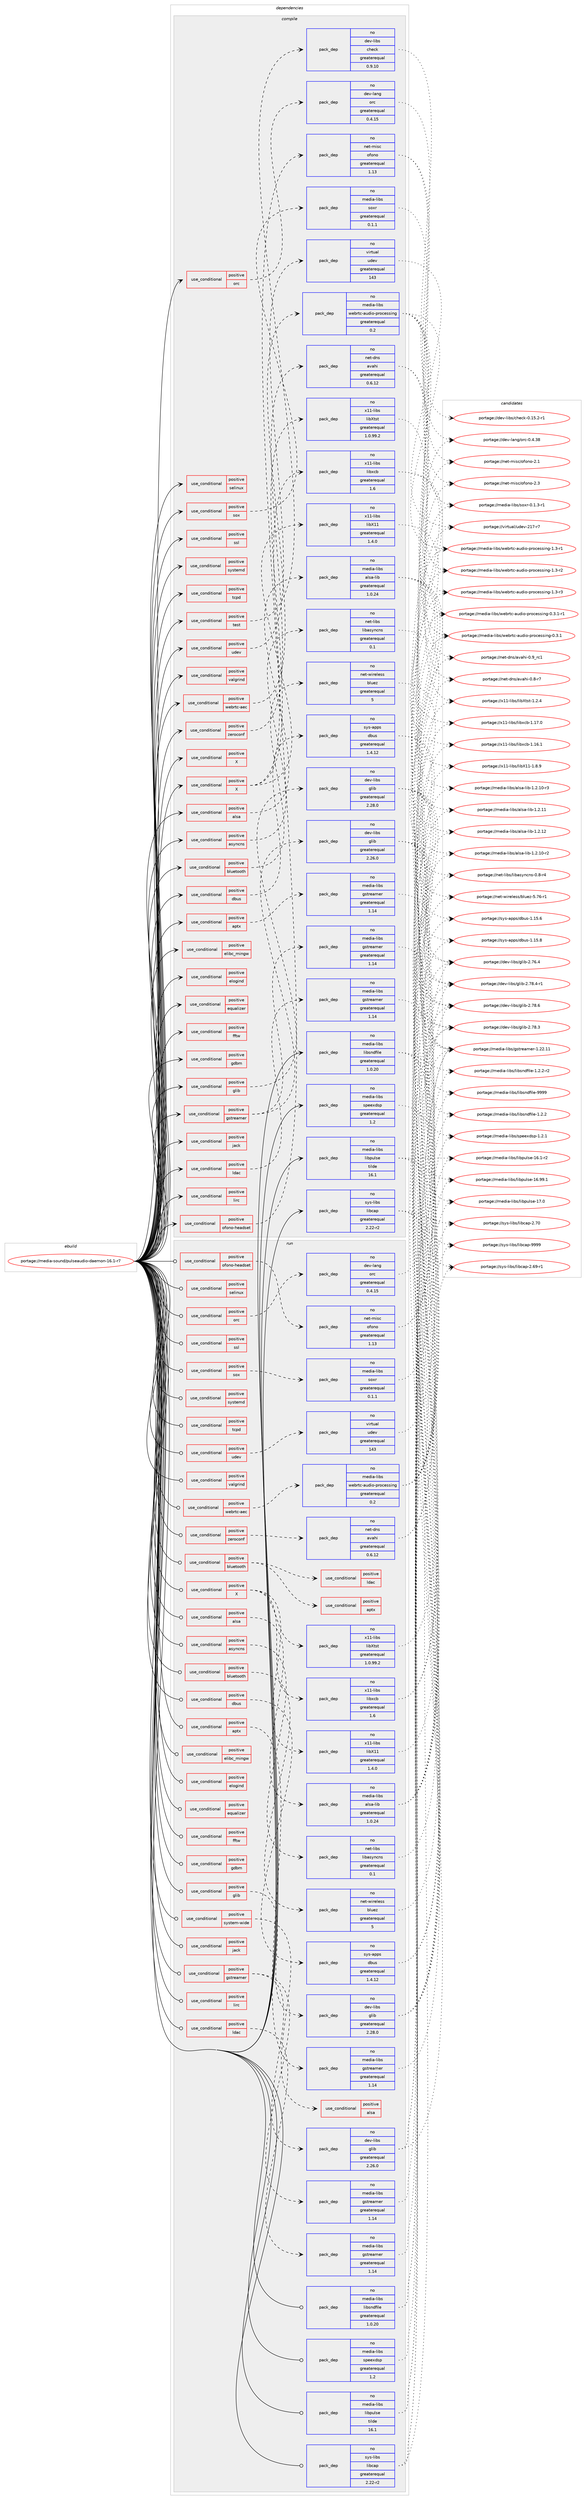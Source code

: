 digraph prolog {

# *************
# Graph options
# *************

newrank=true;
concentrate=true;
compound=true;
graph [rankdir=LR,fontname=Helvetica,fontsize=10,ranksep=1.5];#, ranksep=2.5, nodesep=0.2];
edge  [arrowhead=vee];
node  [fontname=Helvetica,fontsize=10];

# **********
# The ebuild
# **********

subgraph cluster_leftcol {
color=gray;
rank=same;
label=<<i>ebuild</i>>;
id [label="portage://media-sound/pulseaudio-daemon-16.1-r7", color=red, width=4, href="../media-sound/pulseaudio-daemon-16.1-r7.svg"];
}

# ****************
# The dependencies
# ****************

subgraph cluster_midcol {
color=gray;
label=<<i>dependencies</i>>;
subgraph cluster_compile {
fillcolor="#eeeeee";
style=filled;
label=<<i>compile</i>>;
subgraph cond79088 {
dependency164689 [label=<<TABLE BORDER="0" CELLBORDER="1" CELLSPACING="0" CELLPADDING="4"><TR><TD ROWSPAN="3" CELLPADDING="10">use_conditional</TD></TR><TR><TD>positive</TD></TR><TR><TD>X</TD></TR></TABLE>>, shape=none, color=red];
# *** BEGIN UNKNOWN DEPENDENCY TYPE (TODO) ***
# dependency164689 -> package_dependency(portage://media-sound/pulseaudio-daemon-16.1-r7,install,no,x11-base,xorg-proto,none,[,,],[],[])
# *** END UNKNOWN DEPENDENCY TYPE (TODO) ***

}
id:e -> dependency164689:w [weight=20,style="solid",arrowhead="vee"];
subgraph cond79089 {
dependency164690 [label=<<TABLE BORDER="0" CELLBORDER="1" CELLSPACING="0" CELLPADDING="4"><TR><TD ROWSPAN="3" CELLPADDING="10">use_conditional</TD></TR><TR><TD>positive</TD></TR><TR><TD>X</TD></TR></TABLE>>, shape=none, color=red];
subgraph pack83187 {
dependency164691 [label=<<TABLE BORDER="0" CELLBORDER="1" CELLSPACING="0" CELLPADDING="4" WIDTH="220"><TR><TD ROWSPAN="6" CELLPADDING="30">pack_dep</TD></TR><TR><TD WIDTH="110">no</TD></TR><TR><TD>x11-libs</TD></TR><TR><TD>libxcb</TD></TR><TR><TD>greaterequal</TD></TR><TR><TD>1.6</TD></TR></TABLE>>, shape=none, color=blue];
}
dependency164690:e -> dependency164691:w [weight=20,style="dashed",arrowhead="vee"];
# *** BEGIN UNKNOWN DEPENDENCY TYPE (TODO) ***
# dependency164690 -> package_dependency(portage://media-sound/pulseaudio-daemon-16.1-r7,install,no,x11-libs,libICE,none,[,,],[],[])
# *** END UNKNOWN DEPENDENCY TYPE (TODO) ***

# *** BEGIN UNKNOWN DEPENDENCY TYPE (TODO) ***
# dependency164690 -> package_dependency(portage://media-sound/pulseaudio-daemon-16.1-r7,install,no,x11-libs,libSM,none,[,,],[],[])
# *** END UNKNOWN DEPENDENCY TYPE (TODO) ***

subgraph pack83188 {
dependency164692 [label=<<TABLE BORDER="0" CELLBORDER="1" CELLSPACING="0" CELLPADDING="4" WIDTH="220"><TR><TD ROWSPAN="6" CELLPADDING="30">pack_dep</TD></TR><TR><TD WIDTH="110">no</TD></TR><TR><TD>x11-libs</TD></TR><TR><TD>libX11</TD></TR><TR><TD>greaterequal</TD></TR><TR><TD>1.4.0</TD></TR></TABLE>>, shape=none, color=blue];
}
dependency164690:e -> dependency164692:w [weight=20,style="dashed",arrowhead="vee"];
subgraph pack83189 {
dependency164693 [label=<<TABLE BORDER="0" CELLBORDER="1" CELLSPACING="0" CELLPADDING="4" WIDTH="220"><TR><TD ROWSPAN="6" CELLPADDING="30">pack_dep</TD></TR><TR><TD WIDTH="110">no</TD></TR><TR><TD>x11-libs</TD></TR><TR><TD>libXtst</TD></TR><TR><TD>greaterequal</TD></TR><TR><TD>1.0.99.2</TD></TR></TABLE>>, shape=none, color=blue];
}
dependency164690:e -> dependency164693:w [weight=20,style="dashed",arrowhead="vee"];
}
id:e -> dependency164690:w [weight=20,style="solid",arrowhead="vee"];
subgraph cond79090 {
dependency164694 [label=<<TABLE BORDER="0" CELLBORDER="1" CELLSPACING="0" CELLPADDING="4"><TR><TD ROWSPAN="3" CELLPADDING="10">use_conditional</TD></TR><TR><TD>positive</TD></TR><TR><TD>alsa</TD></TR></TABLE>>, shape=none, color=red];
subgraph pack83190 {
dependency164695 [label=<<TABLE BORDER="0" CELLBORDER="1" CELLSPACING="0" CELLPADDING="4" WIDTH="220"><TR><TD ROWSPAN="6" CELLPADDING="30">pack_dep</TD></TR><TR><TD WIDTH="110">no</TD></TR><TR><TD>media-libs</TD></TR><TR><TD>alsa-lib</TD></TR><TR><TD>greaterequal</TD></TR><TR><TD>1.0.24</TD></TR></TABLE>>, shape=none, color=blue];
}
dependency164694:e -> dependency164695:w [weight=20,style="dashed",arrowhead="vee"];
}
id:e -> dependency164694:w [weight=20,style="solid",arrowhead="vee"];
subgraph cond79091 {
dependency164696 [label=<<TABLE BORDER="0" CELLBORDER="1" CELLSPACING="0" CELLPADDING="4"><TR><TD ROWSPAN="3" CELLPADDING="10">use_conditional</TD></TR><TR><TD>positive</TD></TR><TR><TD>aptx</TD></TR></TABLE>>, shape=none, color=red];
# *** BEGIN UNKNOWN DEPENDENCY TYPE (TODO) ***
# dependency164696 -> package_dependency(portage://media-sound/pulseaudio-daemon-16.1-r7,install,no,media-libs,gst-plugins-base,none,[,,],[],[])
# *** END UNKNOWN DEPENDENCY TYPE (TODO) ***

subgraph pack83191 {
dependency164697 [label=<<TABLE BORDER="0" CELLBORDER="1" CELLSPACING="0" CELLPADDING="4" WIDTH="220"><TR><TD ROWSPAN="6" CELLPADDING="30">pack_dep</TD></TR><TR><TD WIDTH="110">no</TD></TR><TR><TD>media-libs</TD></TR><TR><TD>gstreamer</TD></TR><TR><TD>greaterequal</TD></TR><TR><TD>1.14</TD></TR></TABLE>>, shape=none, color=blue];
}
dependency164696:e -> dependency164697:w [weight=20,style="dashed",arrowhead="vee"];
}
id:e -> dependency164696:w [weight=20,style="solid",arrowhead="vee"];
subgraph cond79092 {
dependency164698 [label=<<TABLE BORDER="0" CELLBORDER="1" CELLSPACING="0" CELLPADDING="4"><TR><TD ROWSPAN="3" CELLPADDING="10">use_conditional</TD></TR><TR><TD>positive</TD></TR><TR><TD>asyncns</TD></TR></TABLE>>, shape=none, color=red];
subgraph pack83192 {
dependency164699 [label=<<TABLE BORDER="0" CELLBORDER="1" CELLSPACING="0" CELLPADDING="4" WIDTH="220"><TR><TD ROWSPAN="6" CELLPADDING="30">pack_dep</TD></TR><TR><TD WIDTH="110">no</TD></TR><TR><TD>net-libs</TD></TR><TR><TD>libasyncns</TD></TR><TR><TD>greaterequal</TD></TR><TR><TD>0.1</TD></TR></TABLE>>, shape=none, color=blue];
}
dependency164698:e -> dependency164699:w [weight=20,style="dashed",arrowhead="vee"];
}
id:e -> dependency164698:w [weight=20,style="solid",arrowhead="vee"];
subgraph cond79093 {
dependency164700 [label=<<TABLE BORDER="0" CELLBORDER="1" CELLSPACING="0" CELLPADDING="4"><TR><TD ROWSPAN="3" CELLPADDING="10">use_conditional</TD></TR><TR><TD>positive</TD></TR><TR><TD>bluetooth</TD></TR></TABLE>>, shape=none, color=red];
subgraph pack83193 {
dependency164701 [label=<<TABLE BORDER="0" CELLBORDER="1" CELLSPACING="0" CELLPADDING="4" WIDTH="220"><TR><TD ROWSPAN="6" CELLPADDING="30">pack_dep</TD></TR><TR><TD WIDTH="110">no</TD></TR><TR><TD>net-wireless</TD></TR><TR><TD>bluez</TD></TR><TR><TD>greaterequal</TD></TR><TR><TD>5</TD></TR></TABLE>>, shape=none, color=blue];
}
dependency164700:e -> dependency164701:w [weight=20,style="dashed",arrowhead="vee"];
# *** BEGIN UNKNOWN DEPENDENCY TYPE (TODO) ***
# dependency164700 -> package_dependency(portage://media-sound/pulseaudio-daemon-16.1-r7,install,no,media-libs,sbc,none,[,,],[],[])
# *** END UNKNOWN DEPENDENCY TYPE (TODO) ***

}
id:e -> dependency164700:w [weight=20,style="solid",arrowhead="vee"];
subgraph cond79094 {
dependency164702 [label=<<TABLE BORDER="0" CELLBORDER="1" CELLSPACING="0" CELLPADDING="4"><TR><TD ROWSPAN="3" CELLPADDING="10">use_conditional</TD></TR><TR><TD>positive</TD></TR><TR><TD>dbus</TD></TR></TABLE>>, shape=none, color=red];
subgraph pack83194 {
dependency164703 [label=<<TABLE BORDER="0" CELLBORDER="1" CELLSPACING="0" CELLPADDING="4" WIDTH="220"><TR><TD ROWSPAN="6" CELLPADDING="30">pack_dep</TD></TR><TR><TD WIDTH="110">no</TD></TR><TR><TD>sys-apps</TD></TR><TR><TD>dbus</TD></TR><TR><TD>greaterequal</TD></TR><TR><TD>1.4.12</TD></TR></TABLE>>, shape=none, color=blue];
}
dependency164702:e -> dependency164703:w [weight=20,style="dashed",arrowhead="vee"];
}
id:e -> dependency164702:w [weight=20,style="solid",arrowhead="vee"];
subgraph cond79095 {
dependency164704 [label=<<TABLE BORDER="0" CELLBORDER="1" CELLSPACING="0" CELLPADDING="4"><TR><TD ROWSPAN="3" CELLPADDING="10">use_conditional</TD></TR><TR><TD>positive</TD></TR><TR><TD>elibc_mingw</TD></TR></TABLE>>, shape=none, color=red];
# *** BEGIN UNKNOWN DEPENDENCY TYPE (TODO) ***
# dependency164704 -> package_dependency(portage://media-sound/pulseaudio-daemon-16.1-r7,install,no,dev-libs,libpcre,none,[,,],[slot(3)],[])
# *** END UNKNOWN DEPENDENCY TYPE (TODO) ***

}
id:e -> dependency164704:w [weight=20,style="solid",arrowhead="vee"];
subgraph cond79096 {
dependency164705 [label=<<TABLE BORDER="0" CELLBORDER="1" CELLSPACING="0" CELLPADDING="4"><TR><TD ROWSPAN="3" CELLPADDING="10">use_conditional</TD></TR><TR><TD>positive</TD></TR><TR><TD>elogind</TD></TR></TABLE>>, shape=none, color=red];
# *** BEGIN UNKNOWN DEPENDENCY TYPE (TODO) ***
# dependency164705 -> package_dependency(portage://media-sound/pulseaudio-daemon-16.1-r7,install,no,sys-auth,elogind,none,[,,],[],[])
# *** END UNKNOWN DEPENDENCY TYPE (TODO) ***

}
id:e -> dependency164705:w [weight=20,style="solid",arrowhead="vee"];
subgraph cond79097 {
dependency164706 [label=<<TABLE BORDER="0" CELLBORDER="1" CELLSPACING="0" CELLPADDING="4"><TR><TD ROWSPAN="3" CELLPADDING="10">use_conditional</TD></TR><TR><TD>positive</TD></TR><TR><TD>equalizer</TD></TR></TABLE>>, shape=none, color=red];
# *** BEGIN UNKNOWN DEPENDENCY TYPE (TODO) ***
# dependency164706 -> package_dependency(portage://media-sound/pulseaudio-daemon-16.1-r7,install,no,sci-libs,fftw,none,[,,],[slot(3.0),equal],[])
# *** END UNKNOWN DEPENDENCY TYPE (TODO) ***

}
id:e -> dependency164706:w [weight=20,style="solid",arrowhead="vee"];
subgraph cond79098 {
dependency164707 [label=<<TABLE BORDER="0" CELLBORDER="1" CELLSPACING="0" CELLPADDING="4"><TR><TD ROWSPAN="3" CELLPADDING="10">use_conditional</TD></TR><TR><TD>positive</TD></TR><TR><TD>fftw</TD></TR></TABLE>>, shape=none, color=red];
# *** BEGIN UNKNOWN DEPENDENCY TYPE (TODO) ***
# dependency164707 -> package_dependency(portage://media-sound/pulseaudio-daemon-16.1-r7,install,no,sci-libs,fftw,none,[,,],[slot(3.0),equal],[])
# *** END UNKNOWN DEPENDENCY TYPE (TODO) ***

}
id:e -> dependency164707:w [weight=20,style="solid",arrowhead="vee"];
subgraph cond79099 {
dependency164708 [label=<<TABLE BORDER="0" CELLBORDER="1" CELLSPACING="0" CELLPADDING="4"><TR><TD ROWSPAN="3" CELLPADDING="10">use_conditional</TD></TR><TR><TD>positive</TD></TR><TR><TD>gdbm</TD></TR></TABLE>>, shape=none, color=red];
# *** BEGIN UNKNOWN DEPENDENCY TYPE (TODO) ***
# dependency164708 -> package_dependency(portage://media-sound/pulseaudio-daemon-16.1-r7,install,no,sys-libs,gdbm,none,[,,],any_same_slot,[])
# *** END UNKNOWN DEPENDENCY TYPE (TODO) ***

}
id:e -> dependency164708:w [weight=20,style="solid",arrowhead="vee"];
subgraph cond79100 {
dependency164709 [label=<<TABLE BORDER="0" CELLBORDER="1" CELLSPACING="0" CELLPADDING="4"><TR><TD ROWSPAN="3" CELLPADDING="10">use_conditional</TD></TR><TR><TD>positive</TD></TR><TR><TD>glib</TD></TR></TABLE>>, shape=none, color=red];
subgraph pack83195 {
dependency164710 [label=<<TABLE BORDER="0" CELLBORDER="1" CELLSPACING="0" CELLPADDING="4" WIDTH="220"><TR><TD ROWSPAN="6" CELLPADDING="30">pack_dep</TD></TR><TR><TD WIDTH="110">no</TD></TR><TR><TD>dev-libs</TD></TR><TR><TD>glib</TD></TR><TR><TD>greaterequal</TD></TR><TR><TD>2.28.0</TD></TR></TABLE>>, shape=none, color=blue];
}
dependency164709:e -> dependency164710:w [weight=20,style="dashed",arrowhead="vee"];
}
id:e -> dependency164709:w [weight=20,style="solid",arrowhead="vee"];
subgraph cond79101 {
dependency164711 [label=<<TABLE BORDER="0" CELLBORDER="1" CELLSPACING="0" CELLPADDING="4"><TR><TD ROWSPAN="3" CELLPADDING="10">use_conditional</TD></TR><TR><TD>positive</TD></TR><TR><TD>gstreamer</TD></TR></TABLE>>, shape=none, color=red];
# *** BEGIN UNKNOWN DEPENDENCY TYPE (TODO) ***
# dependency164711 -> package_dependency(portage://media-sound/pulseaudio-daemon-16.1-r7,install,no,media-libs,gst-plugins-base,none,[,,],[],[])
# *** END UNKNOWN DEPENDENCY TYPE (TODO) ***

subgraph pack83196 {
dependency164712 [label=<<TABLE BORDER="0" CELLBORDER="1" CELLSPACING="0" CELLPADDING="4" WIDTH="220"><TR><TD ROWSPAN="6" CELLPADDING="30">pack_dep</TD></TR><TR><TD WIDTH="110">no</TD></TR><TR><TD>media-libs</TD></TR><TR><TD>gstreamer</TD></TR><TR><TD>greaterequal</TD></TR><TR><TD>1.14</TD></TR></TABLE>>, shape=none, color=blue];
}
dependency164711:e -> dependency164712:w [weight=20,style="dashed",arrowhead="vee"];
subgraph pack83197 {
dependency164713 [label=<<TABLE BORDER="0" CELLBORDER="1" CELLSPACING="0" CELLPADDING="4" WIDTH="220"><TR><TD ROWSPAN="6" CELLPADDING="30">pack_dep</TD></TR><TR><TD WIDTH="110">no</TD></TR><TR><TD>dev-libs</TD></TR><TR><TD>glib</TD></TR><TR><TD>greaterequal</TD></TR><TR><TD>2.26.0</TD></TR></TABLE>>, shape=none, color=blue];
}
dependency164711:e -> dependency164713:w [weight=20,style="dashed",arrowhead="vee"];
}
id:e -> dependency164711:w [weight=20,style="solid",arrowhead="vee"];
subgraph cond79102 {
dependency164714 [label=<<TABLE BORDER="0" CELLBORDER="1" CELLSPACING="0" CELLPADDING="4"><TR><TD ROWSPAN="3" CELLPADDING="10">use_conditional</TD></TR><TR><TD>positive</TD></TR><TR><TD>jack</TD></TR></TABLE>>, shape=none, color=red];
# *** BEGIN UNKNOWN DEPENDENCY TYPE (TODO) ***
# dependency164714 -> package_dependency(portage://media-sound/pulseaudio-daemon-16.1-r7,install,no,virtual,jack,none,[,,],[],[])
# *** END UNKNOWN DEPENDENCY TYPE (TODO) ***

}
id:e -> dependency164714:w [weight=20,style="solid",arrowhead="vee"];
subgraph cond79103 {
dependency164715 [label=<<TABLE BORDER="0" CELLBORDER="1" CELLSPACING="0" CELLPADDING="4"><TR><TD ROWSPAN="3" CELLPADDING="10">use_conditional</TD></TR><TR><TD>positive</TD></TR><TR><TD>ldac</TD></TR></TABLE>>, shape=none, color=red];
# *** BEGIN UNKNOWN DEPENDENCY TYPE (TODO) ***
# dependency164715 -> package_dependency(portage://media-sound/pulseaudio-daemon-16.1-r7,install,no,media-libs,gst-plugins-base,none,[,,],[],[])
# *** END UNKNOWN DEPENDENCY TYPE (TODO) ***

subgraph pack83198 {
dependency164716 [label=<<TABLE BORDER="0" CELLBORDER="1" CELLSPACING="0" CELLPADDING="4" WIDTH="220"><TR><TD ROWSPAN="6" CELLPADDING="30">pack_dep</TD></TR><TR><TD WIDTH="110">no</TD></TR><TR><TD>media-libs</TD></TR><TR><TD>gstreamer</TD></TR><TR><TD>greaterequal</TD></TR><TR><TD>1.14</TD></TR></TABLE>>, shape=none, color=blue];
}
dependency164715:e -> dependency164716:w [weight=20,style="dashed",arrowhead="vee"];
}
id:e -> dependency164715:w [weight=20,style="solid",arrowhead="vee"];
subgraph cond79104 {
dependency164717 [label=<<TABLE BORDER="0" CELLBORDER="1" CELLSPACING="0" CELLPADDING="4"><TR><TD ROWSPAN="3" CELLPADDING="10">use_conditional</TD></TR><TR><TD>positive</TD></TR><TR><TD>lirc</TD></TR></TABLE>>, shape=none, color=red];
# *** BEGIN UNKNOWN DEPENDENCY TYPE (TODO) ***
# dependency164717 -> package_dependency(portage://media-sound/pulseaudio-daemon-16.1-r7,install,no,app-misc,lirc,none,[,,],[],[])
# *** END UNKNOWN DEPENDENCY TYPE (TODO) ***

}
id:e -> dependency164717:w [weight=20,style="solid",arrowhead="vee"];
subgraph cond79105 {
dependency164718 [label=<<TABLE BORDER="0" CELLBORDER="1" CELLSPACING="0" CELLPADDING="4"><TR><TD ROWSPAN="3" CELLPADDING="10">use_conditional</TD></TR><TR><TD>positive</TD></TR><TR><TD>ofono-headset</TD></TR></TABLE>>, shape=none, color=red];
subgraph pack83199 {
dependency164719 [label=<<TABLE BORDER="0" CELLBORDER="1" CELLSPACING="0" CELLPADDING="4" WIDTH="220"><TR><TD ROWSPAN="6" CELLPADDING="30">pack_dep</TD></TR><TR><TD WIDTH="110">no</TD></TR><TR><TD>net-misc</TD></TR><TR><TD>ofono</TD></TR><TR><TD>greaterequal</TD></TR><TR><TD>1.13</TD></TR></TABLE>>, shape=none, color=blue];
}
dependency164718:e -> dependency164719:w [weight=20,style="dashed",arrowhead="vee"];
}
id:e -> dependency164718:w [weight=20,style="solid",arrowhead="vee"];
subgraph cond79106 {
dependency164720 [label=<<TABLE BORDER="0" CELLBORDER="1" CELLSPACING="0" CELLPADDING="4"><TR><TD ROWSPAN="3" CELLPADDING="10">use_conditional</TD></TR><TR><TD>positive</TD></TR><TR><TD>orc</TD></TR></TABLE>>, shape=none, color=red];
subgraph pack83200 {
dependency164721 [label=<<TABLE BORDER="0" CELLBORDER="1" CELLSPACING="0" CELLPADDING="4" WIDTH="220"><TR><TD ROWSPAN="6" CELLPADDING="30">pack_dep</TD></TR><TR><TD WIDTH="110">no</TD></TR><TR><TD>dev-lang</TD></TR><TR><TD>orc</TD></TR><TR><TD>greaterequal</TD></TR><TR><TD>0.4.15</TD></TR></TABLE>>, shape=none, color=blue];
}
dependency164720:e -> dependency164721:w [weight=20,style="dashed",arrowhead="vee"];
}
id:e -> dependency164720:w [weight=20,style="solid",arrowhead="vee"];
subgraph cond79107 {
dependency164722 [label=<<TABLE BORDER="0" CELLBORDER="1" CELLSPACING="0" CELLPADDING="4"><TR><TD ROWSPAN="3" CELLPADDING="10">use_conditional</TD></TR><TR><TD>positive</TD></TR><TR><TD>selinux</TD></TR></TABLE>>, shape=none, color=red];
# *** BEGIN UNKNOWN DEPENDENCY TYPE (TODO) ***
# dependency164722 -> package_dependency(portage://media-sound/pulseaudio-daemon-16.1-r7,install,no,sec-policy,selinux-pulseaudio,none,[,,],[],[])
# *** END UNKNOWN DEPENDENCY TYPE (TODO) ***

}
id:e -> dependency164722:w [weight=20,style="solid",arrowhead="vee"];
subgraph cond79108 {
dependency164723 [label=<<TABLE BORDER="0" CELLBORDER="1" CELLSPACING="0" CELLPADDING="4"><TR><TD ROWSPAN="3" CELLPADDING="10">use_conditional</TD></TR><TR><TD>positive</TD></TR><TR><TD>sox</TD></TR></TABLE>>, shape=none, color=red];
subgraph pack83201 {
dependency164724 [label=<<TABLE BORDER="0" CELLBORDER="1" CELLSPACING="0" CELLPADDING="4" WIDTH="220"><TR><TD ROWSPAN="6" CELLPADDING="30">pack_dep</TD></TR><TR><TD WIDTH="110">no</TD></TR><TR><TD>media-libs</TD></TR><TR><TD>soxr</TD></TR><TR><TD>greaterequal</TD></TR><TR><TD>0.1.1</TD></TR></TABLE>>, shape=none, color=blue];
}
dependency164723:e -> dependency164724:w [weight=20,style="dashed",arrowhead="vee"];
}
id:e -> dependency164723:w [weight=20,style="solid",arrowhead="vee"];
subgraph cond79109 {
dependency164725 [label=<<TABLE BORDER="0" CELLBORDER="1" CELLSPACING="0" CELLPADDING="4"><TR><TD ROWSPAN="3" CELLPADDING="10">use_conditional</TD></TR><TR><TD>positive</TD></TR><TR><TD>ssl</TD></TR></TABLE>>, shape=none, color=red];
# *** BEGIN UNKNOWN DEPENDENCY TYPE (TODO) ***
# dependency164725 -> package_dependency(portage://media-sound/pulseaudio-daemon-16.1-r7,install,no,dev-libs,openssl,none,[,,],any_same_slot,[])
# *** END UNKNOWN DEPENDENCY TYPE (TODO) ***

}
id:e -> dependency164725:w [weight=20,style="solid",arrowhead="vee"];
subgraph cond79110 {
dependency164726 [label=<<TABLE BORDER="0" CELLBORDER="1" CELLSPACING="0" CELLPADDING="4"><TR><TD ROWSPAN="3" CELLPADDING="10">use_conditional</TD></TR><TR><TD>positive</TD></TR><TR><TD>systemd</TD></TR></TABLE>>, shape=none, color=red];
# *** BEGIN UNKNOWN DEPENDENCY TYPE (TODO) ***
# dependency164726 -> package_dependency(portage://media-sound/pulseaudio-daemon-16.1-r7,install,no,sys-apps,systemd,none,[,,],any_same_slot,[])
# *** END UNKNOWN DEPENDENCY TYPE (TODO) ***

}
id:e -> dependency164726:w [weight=20,style="solid",arrowhead="vee"];
subgraph cond79111 {
dependency164727 [label=<<TABLE BORDER="0" CELLBORDER="1" CELLSPACING="0" CELLPADDING="4"><TR><TD ROWSPAN="3" CELLPADDING="10">use_conditional</TD></TR><TR><TD>positive</TD></TR><TR><TD>tcpd</TD></TR></TABLE>>, shape=none, color=red];
# *** BEGIN UNKNOWN DEPENDENCY TYPE (TODO) ***
# dependency164727 -> package_dependency(portage://media-sound/pulseaudio-daemon-16.1-r7,install,no,sys-apps,tcp-wrappers,none,[,,],[],[])
# *** END UNKNOWN DEPENDENCY TYPE (TODO) ***

}
id:e -> dependency164727:w [weight=20,style="solid",arrowhead="vee"];
subgraph cond79112 {
dependency164728 [label=<<TABLE BORDER="0" CELLBORDER="1" CELLSPACING="0" CELLPADDING="4"><TR><TD ROWSPAN="3" CELLPADDING="10">use_conditional</TD></TR><TR><TD>positive</TD></TR><TR><TD>test</TD></TR></TABLE>>, shape=none, color=red];
subgraph pack83202 {
dependency164729 [label=<<TABLE BORDER="0" CELLBORDER="1" CELLSPACING="0" CELLPADDING="4" WIDTH="220"><TR><TD ROWSPAN="6" CELLPADDING="30">pack_dep</TD></TR><TR><TD WIDTH="110">no</TD></TR><TR><TD>dev-libs</TD></TR><TR><TD>check</TD></TR><TR><TD>greaterequal</TD></TR><TR><TD>0.9.10</TD></TR></TABLE>>, shape=none, color=blue];
}
dependency164728:e -> dependency164729:w [weight=20,style="dashed",arrowhead="vee"];
}
id:e -> dependency164728:w [weight=20,style="solid",arrowhead="vee"];
subgraph cond79113 {
dependency164730 [label=<<TABLE BORDER="0" CELLBORDER="1" CELLSPACING="0" CELLPADDING="4"><TR><TD ROWSPAN="3" CELLPADDING="10">use_conditional</TD></TR><TR><TD>positive</TD></TR><TR><TD>udev</TD></TR></TABLE>>, shape=none, color=red];
subgraph pack83203 {
dependency164731 [label=<<TABLE BORDER="0" CELLBORDER="1" CELLSPACING="0" CELLPADDING="4" WIDTH="220"><TR><TD ROWSPAN="6" CELLPADDING="30">pack_dep</TD></TR><TR><TD WIDTH="110">no</TD></TR><TR><TD>virtual</TD></TR><TR><TD>udev</TD></TR><TR><TD>greaterequal</TD></TR><TR><TD>143</TD></TR></TABLE>>, shape=none, color=blue];
}
dependency164730:e -> dependency164731:w [weight=20,style="dashed",arrowhead="vee"];
}
id:e -> dependency164730:w [weight=20,style="solid",arrowhead="vee"];
subgraph cond79114 {
dependency164732 [label=<<TABLE BORDER="0" CELLBORDER="1" CELLSPACING="0" CELLPADDING="4"><TR><TD ROWSPAN="3" CELLPADDING="10">use_conditional</TD></TR><TR><TD>positive</TD></TR><TR><TD>valgrind</TD></TR></TABLE>>, shape=none, color=red];
# *** BEGIN UNKNOWN DEPENDENCY TYPE (TODO) ***
# dependency164732 -> package_dependency(portage://media-sound/pulseaudio-daemon-16.1-r7,install,no,dev-debug,valgrind,none,[,,],[],[])
# *** END UNKNOWN DEPENDENCY TYPE (TODO) ***

}
id:e -> dependency164732:w [weight=20,style="solid",arrowhead="vee"];
subgraph cond79115 {
dependency164733 [label=<<TABLE BORDER="0" CELLBORDER="1" CELLSPACING="0" CELLPADDING="4"><TR><TD ROWSPAN="3" CELLPADDING="10">use_conditional</TD></TR><TR><TD>positive</TD></TR><TR><TD>webrtc-aec</TD></TR></TABLE>>, shape=none, color=red];
subgraph pack83204 {
dependency164734 [label=<<TABLE BORDER="0" CELLBORDER="1" CELLSPACING="0" CELLPADDING="4" WIDTH="220"><TR><TD ROWSPAN="6" CELLPADDING="30">pack_dep</TD></TR><TR><TD WIDTH="110">no</TD></TR><TR><TD>media-libs</TD></TR><TR><TD>webrtc-audio-processing</TD></TR><TR><TD>greaterequal</TD></TR><TR><TD>0.2</TD></TR></TABLE>>, shape=none, color=blue];
}
dependency164733:e -> dependency164734:w [weight=20,style="dashed",arrowhead="vee"];
}
id:e -> dependency164733:w [weight=20,style="solid",arrowhead="vee"];
subgraph cond79116 {
dependency164735 [label=<<TABLE BORDER="0" CELLBORDER="1" CELLSPACING="0" CELLPADDING="4"><TR><TD ROWSPAN="3" CELLPADDING="10">use_conditional</TD></TR><TR><TD>positive</TD></TR><TR><TD>zeroconf</TD></TR></TABLE>>, shape=none, color=red];
subgraph pack83205 {
dependency164736 [label=<<TABLE BORDER="0" CELLBORDER="1" CELLSPACING="0" CELLPADDING="4" WIDTH="220"><TR><TD ROWSPAN="6" CELLPADDING="30">pack_dep</TD></TR><TR><TD WIDTH="110">no</TD></TR><TR><TD>net-dns</TD></TR><TR><TD>avahi</TD></TR><TR><TD>greaterequal</TD></TR><TR><TD>0.6.12</TD></TR></TABLE>>, shape=none, color=blue];
}
dependency164735:e -> dependency164736:w [weight=20,style="dashed",arrowhead="vee"];
}
id:e -> dependency164735:w [weight=20,style="solid",arrowhead="vee"];
# *** BEGIN UNKNOWN DEPENDENCY TYPE (TODO) ***
# id -> package_dependency(portage://media-sound/pulseaudio-daemon-16.1-r7,install,no,dev-libs,libatomic_ops,none,[,,],[],[])
# *** END UNKNOWN DEPENDENCY TYPE (TODO) ***

# *** BEGIN UNKNOWN DEPENDENCY TYPE (TODO) ***
# id -> package_dependency(portage://media-sound/pulseaudio-daemon-16.1-r7,install,no,dev-libs,libltdl,none,[,,],[],[])
# *** END UNKNOWN DEPENDENCY TYPE (TODO) ***

subgraph pack83206 {
dependency164737 [label=<<TABLE BORDER="0" CELLBORDER="1" CELLSPACING="0" CELLPADDING="4" WIDTH="220"><TR><TD ROWSPAN="6" CELLPADDING="30">pack_dep</TD></TR><TR><TD WIDTH="110">no</TD></TR><TR><TD>media-libs</TD></TR><TR><TD>libpulse</TD></TR><TR><TD>tilde</TD></TR><TR><TD>16.1</TD></TR></TABLE>>, shape=none, color=blue];
}
id:e -> dependency164737:w [weight=20,style="solid",arrowhead="vee"];
subgraph pack83207 {
dependency164738 [label=<<TABLE BORDER="0" CELLBORDER="1" CELLSPACING="0" CELLPADDING="4" WIDTH="220"><TR><TD ROWSPAN="6" CELLPADDING="30">pack_dep</TD></TR><TR><TD WIDTH="110">no</TD></TR><TR><TD>media-libs</TD></TR><TR><TD>libsndfile</TD></TR><TR><TD>greaterequal</TD></TR><TR><TD>1.0.20</TD></TR></TABLE>>, shape=none, color=blue];
}
id:e -> dependency164738:w [weight=20,style="solid",arrowhead="vee"];
subgraph pack83208 {
dependency164739 [label=<<TABLE BORDER="0" CELLBORDER="1" CELLSPACING="0" CELLPADDING="4" WIDTH="220"><TR><TD ROWSPAN="6" CELLPADDING="30">pack_dep</TD></TR><TR><TD WIDTH="110">no</TD></TR><TR><TD>media-libs</TD></TR><TR><TD>speexdsp</TD></TR><TR><TD>greaterequal</TD></TR><TR><TD>1.2</TD></TR></TABLE>>, shape=none, color=blue];
}
id:e -> dependency164739:w [weight=20,style="solid",arrowhead="vee"];
# *** BEGIN UNKNOWN DEPENDENCY TYPE (TODO) ***
# id -> package_dependency(portage://media-sound/pulseaudio-daemon-16.1-r7,install,no,sys-kernel,linux-headers,none,[,,],[],[])
# *** END UNKNOWN DEPENDENCY TYPE (TODO) ***

subgraph pack83209 {
dependency164740 [label=<<TABLE BORDER="0" CELLBORDER="1" CELLSPACING="0" CELLPADDING="4" WIDTH="220"><TR><TD ROWSPAN="6" CELLPADDING="30">pack_dep</TD></TR><TR><TD WIDTH="110">no</TD></TR><TR><TD>sys-libs</TD></TR><TR><TD>libcap</TD></TR><TR><TD>greaterequal</TD></TR><TR><TD>2.22-r2</TD></TR></TABLE>>, shape=none, color=blue];
}
id:e -> dependency164740:w [weight=20,style="solid",arrowhead="vee"];
}
subgraph cluster_compileandrun {
fillcolor="#eeeeee";
style=filled;
label=<<i>compile and run</i>>;
}
subgraph cluster_run {
fillcolor="#eeeeee";
style=filled;
label=<<i>run</i>>;
subgraph cond79117 {
dependency164741 [label=<<TABLE BORDER="0" CELLBORDER="1" CELLSPACING="0" CELLPADDING="4"><TR><TD ROWSPAN="3" CELLPADDING="10">use_conditional</TD></TR><TR><TD>positive</TD></TR><TR><TD>X</TD></TR></TABLE>>, shape=none, color=red];
subgraph pack83210 {
dependency164742 [label=<<TABLE BORDER="0" CELLBORDER="1" CELLSPACING="0" CELLPADDING="4" WIDTH="220"><TR><TD ROWSPAN="6" CELLPADDING="30">pack_dep</TD></TR><TR><TD WIDTH="110">no</TD></TR><TR><TD>x11-libs</TD></TR><TR><TD>libxcb</TD></TR><TR><TD>greaterequal</TD></TR><TR><TD>1.6</TD></TR></TABLE>>, shape=none, color=blue];
}
dependency164741:e -> dependency164742:w [weight=20,style="dashed",arrowhead="vee"];
# *** BEGIN UNKNOWN DEPENDENCY TYPE (TODO) ***
# dependency164741 -> package_dependency(portage://media-sound/pulseaudio-daemon-16.1-r7,run,no,x11-libs,libICE,none,[,,],[],[])
# *** END UNKNOWN DEPENDENCY TYPE (TODO) ***

# *** BEGIN UNKNOWN DEPENDENCY TYPE (TODO) ***
# dependency164741 -> package_dependency(portage://media-sound/pulseaudio-daemon-16.1-r7,run,no,x11-libs,libSM,none,[,,],[],[])
# *** END UNKNOWN DEPENDENCY TYPE (TODO) ***

subgraph pack83211 {
dependency164743 [label=<<TABLE BORDER="0" CELLBORDER="1" CELLSPACING="0" CELLPADDING="4" WIDTH="220"><TR><TD ROWSPAN="6" CELLPADDING="30">pack_dep</TD></TR><TR><TD WIDTH="110">no</TD></TR><TR><TD>x11-libs</TD></TR><TR><TD>libX11</TD></TR><TR><TD>greaterequal</TD></TR><TR><TD>1.4.0</TD></TR></TABLE>>, shape=none, color=blue];
}
dependency164741:e -> dependency164743:w [weight=20,style="dashed",arrowhead="vee"];
subgraph pack83212 {
dependency164744 [label=<<TABLE BORDER="0" CELLBORDER="1" CELLSPACING="0" CELLPADDING="4" WIDTH="220"><TR><TD ROWSPAN="6" CELLPADDING="30">pack_dep</TD></TR><TR><TD WIDTH="110">no</TD></TR><TR><TD>x11-libs</TD></TR><TR><TD>libXtst</TD></TR><TR><TD>greaterequal</TD></TR><TR><TD>1.0.99.2</TD></TR></TABLE>>, shape=none, color=blue];
}
dependency164741:e -> dependency164744:w [weight=20,style="dashed",arrowhead="vee"];
}
id:e -> dependency164741:w [weight=20,style="solid",arrowhead="odot"];
subgraph cond79118 {
dependency164745 [label=<<TABLE BORDER="0" CELLBORDER="1" CELLSPACING="0" CELLPADDING="4"><TR><TD ROWSPAN="3" CELLPADDING="10">use_conditional</TD></TR><TR><TD>positive</TD></TR><TR><TD>alsa</TD></TR></TABLE>>, shape=none, color=red];
subgraph pack83213 {
dependency164746 [label=<<TABLE BORDER="0" CELLBORDER="1" CELLSPACING="0" CELLPADDING="4" WIDTH="220"><TR><TD ROWSPAN="6" CELLPADDING="30">pack_dep</TD></TR><TR><TD WIDTH="110">no</TD></TR><TR><TD>media-libs</TD></TR><TR><TD>alsa-lib</TD></TR><TR><TD>greaterequal</TD></TR><TR><TD>1.0.24</TD></TR></TABLE>>, shape=none, color=blue];
}
dependency164745:e -> dependency164746:w [weight=20,style="dashed",arrowhead="vee"];
}
id:e -> dependency164745:w [weight=20,style="solid",arrowhead="odot"];
subgraph cond79119 {
dependency164747 [label=<<TABLE BORDER="0" CELLBORDER="1" CELLSPACING="0" CELLPADDING="4"><TR><TD ROWSPAN="3" CELLPADDING="10">use_conditional</TD></TR><TR><TD>positive</TD></TR><TR><TD>aptx</TD></TR></TABLE>>, shape=none, color=red];
# *** BEGIN UNKNOWN DEPENDENCY TYPE (TODO) ***
# dependency164747 -> package_dependency(portage://media-sound/pulseaudio-daemon-16.1-r7,run,no,media-libs,gst-plugins-base,none,[,,],[],[])
# *** END UNKNOWN DEPENDENCY TYPE (TODO) ***

subgraph pack83214 {
dependency164748 [label=<<TABLE BORDER="0" CELLBORDER="1" CELLSPACING="0" CELLPADDING="4" WIDTH="220"><TR><TD ROWSPAN="6" CELLPADDING="30">pack_dep</TD></TR><TR><TD WIDTH="110">no</TD></TR><TR><TD>media-libs</TD></TR><TR><TD>gstreamer</TD></TR><TR><TD>greaterequal</TD></TR><TR><TD>1.14</TD></TR></TABLE>>, shape=none, color=blue];
}
dependency164747:e -> dependency164748:w [weight=20,style="dashed",arrowhead="vee"];
}
id:e -> dependency164747:w [weight=20,style="solid",arrowhead="odot"];
subgraph cond79120 {
dependency164749 [label=<<TABLE BORDER="0" CELLBORDER="1" CELLSPACING="0" CELLPADDING="4"><TR><TD ROWSPAN="3" CELLPADDING="10">use_conditional</TD></TR><TR><TD>positive</TD></TR><TR><TD>asyncns</TD></TR></TABLE>>, shape=none, color=red];
subgraph pack83215 {
dependency164750 [label=<<TABLE BORDER="0" CELLBORDER="1" CELLSPACING="0" CELLPADDING="4" WIDTH="220"><TR><TD ROWSPAN="6" CELLPADDING="30">pack_dep</TD></TR><TR><TD WIDTH="110">no</TD></TR><TR><TD>net-libs</TD></TR><TR><TD>libasyncns</TD></TR><TR><TD>greaterequal</TD></TR><TR><TD>0.1</TD></TR></TABLE>>, shape=none, color=blue];
}
dependency164749:e -> dependency164750:w [weight=20,style="dashed",arrowhead="vee"];
}
id:e -> dependency164749:w [weight=20,style="solid",arrowhead="odot"];
subgraph cond79121 {
dependency164751 [label=<<TABLE BORDER="0" CELLBORDER="1" CELLSPACING="0" CELLPADDING="4"><TR><TD ROWSPAN="3" CELLPADDING="10">use_conditional</TD></TR><TR><TD>positive</TD></TR><TR><TD>bluetooth</TD></TR></TABLE>>, shape=none, color=red];
subgraph cond79122 {
dependency164752 [label=<<TABLE BORDER="0" CELLBORDER="1" CELLSPACING="0" CELLPADDING="4"><TR><TD ROWSPAN="3" CELLPADDING="10">use_conditional</TD></TR><TR><TD>positive</TD></TR><TR><TD>ldac</TD></TR></TABLE>>, shape=none, color=red];
# *** BEGIN UNKNOWN DEPENDENCY TYPE (TODO) ***
# dependency164752 -> package_dependency(portage://media-sound/pulseaudio-daemon-16.1-r7,run,no,media-plugins,gst-plugins-ldac,none,[,,],[],[])
# *** END UNKNOWN DEPENDENCY TYPE (TODO) ***

}
dependency164751:e -> dependency164752:w [weight=20,style="dashed",arrowhead="vee"];
subgraph cond79123 {
dependency164753 [label=<<TABLE BORDER="0" CELLBORDER="1" CELLSPACING="0" CELLPADDING="4"><TR><TD ROWSPAN="3" CELLPADDING="10">use_conditional</TD></TR><TR><TD>positive</TD></TR><TR><TD>aptx</TD></TR></TABLE>>, shape=none, color=red];
# *** BEGIN UNKNOWN DEPENDENCY TYPE (TODO) ***
# dependency164753 -> package_dependency(portage://media-sound/pulseaudio-daemon-16.1-r7,run,no,media-plugins,gst-plugins-openaptx,none,[,,],[],[])
# *** END UNKNOWN DEPENDENCY TYPE (TODO) ***

}
dependency164751:e -> dependency164753:w [weight=20,style="dashed",arrowhead="vee"];
}
id:e -> dependency164751:w [weight=20,style="solid",arrowhead="odot"];
subgraph cond79124 {
dependency164754 [label=<<TABLE BORDER="0" CELLBORDER="1" CELLSPACING="0" CELLPADDING="4"><TR><TD ROWSPAN="3" CELLPADDING="10">use_conditional</TD></TR><TR><TD>positive</TD></TR><TR><TD>bluetooth</TD></TR></TABLE>>, shape=none, color=red];
subgraph pack83216 {
dependency164755 [label=<<TABLE BORDER="0" CELLBORDER="1" CELLSPACING="0" CELLPADDING="4" WIDTH="220"><TR><TD ROWSPAN="6" CELLPADDING="30">pack_dep</TD></TR><TR><TD WIDTH="110">no</TD></TR><TR><TD>net-wireless</TD></TR><TR><TD>bluez</TD></TR><TR><TD>greaterequal</TD></TR><TR><TD>5</TD></TR></TABLE>>, shape=none, color=blue];
}
dependency164754:e -> dependency164755:w [weight=20,style="dashed",arrowhead="vee"];
# *** BEGIN UNKNOWN DEPENDENCY TYPE (TODO) ***
# dependency164754 -> package_dependency(portage://media-sound/pulseaudio-daemon-16.1-r7,run,no,media-libs,sbc,none,[,,],[],[])
# *** END UNKNOWN DEPENDENCY TYPE (TODO) ***

}
id:e -> dependency164754:w [weight=20,style="solid",arrowhead="odot"];
subgraph cond79125 {
dependency164756 [label=<<TABLE BORDER="0" CELLBORDER="1" CELLSPACING="0" CELLPADDING="4"><TR><TD ROWSPAN="3" CELLPADDING="10">use_conditional</TD></TR><TR><TD>positive</TD></TR><TR><TD>dbus</TD></TR></TABLE>>, shape=none, color=red];
subgraph pack83217 {
dependency164757 [label=<<TABLE BORDER="0" CELLBORDER="1" CELLSPACING="0" CELLPADDING="4" WIDTH="220"><TR><TD ROWSPAN="6" CELLPADDING="30">pack_dep</TD></TR><TR><TD WIDTH="110">no</TD></TR><TR><TD>sys-apps</TD></TR><TR><TD>dbus</TD></TR><TR><TD>greaterequal</TD></TR><TR><TD>1.4.12</TD></TR></TABLE>>, shape=none, color=blue];
}
dependency164756:e -> dependency164757:w [weight=20,style="dashed",arrowhead="vee"];
}
id:e -> dependency164756:w [weight=20,style="solid",arrowhead="odot"];
subgraph cond79126 {
dependency164758 [label=<<TABLE BORDER="0" CELLBORDER="1" CELLSPACING="0" CELLPADDING="4"><TR><TD ROWSPAN="3" CELLPADDING="10">use_conditional</TD></TR><TR><TD>positive</TD></TR><TR><TD>elibc_mingw</TD></TR></TABLE>>, shape=none, color=red];
# *** BEGIN UNKNOWN DEPENDENCY TYPE (TODO) ***
# dependency164758 -> package_dependency(portage://media-sound/pulseaudio-daemon-16.1-r7,run,no,dev-libs,libpcre,none,[,,],[slot(3)],[])
# *** END UNKNOWN DEPENDENCY TYPE (TODO) ***

}
id:e -> dependency164758:w [weight=20,style="solid",arrowhead="odot"];
subgraph cond79127 {
dependency164759 [label=<<TABLE BORDER="0" CELLBORDER="1" CELLSPACING="0" CELLPADDING="4"><TR><TD ROWSPAN="3" CELLPADDING="10">use_conditional</TD></TR><TR><TD>positive</TD></TR><TR><TD>elogind</TD></TR></TABLE>>, shape=none, color=red];
# *** BEGIN UNKNOWN DEPENDENCY TYPE (TODO) ***
# dependency164759 -> package_dependency(portage://media-sound/pulseaudio-daemon-16.1-r7,run,no,sys-auth,elogind,none,[,,],[],[])
# *** END UNKNOWN DEPENDENCY TYPE (TODO) ***

}
id:e -> dependency164759:w [weight=20,style="solid",arrowhead="odot"];
subgraph cond79128 {
dependency164760 [label=<<TABLE BORDER="0" CELLBORDER="1" CELLSPACING="0" CELLPADDING="4"><TR><TD ROWSPAN="3" CELLPADDING="10">use_conditional</TD></TR><TR><TD>positive</TD></TR><TR><TD>equalizer</TD></TR></TABLE>>, shape=none, color=red];
# *** BEGIN UNKNOWN DEPENDENCY TYPE (TODO) ***
# dependency164760 -> package_dependency(portage://media-sound/pulseaudio-daemon-16.1-r7,run,no,sci-libs,fftw,none,[,,],[slot(3.0),equal],[])
# *** END UNKNOWN DEPENDENCY TYPE (TODO) ***

}
id:e -> dependency164760:w [weight=20,style="solid",arrowhead="odot"];
subgraph cond79129 {
dependency164761 [label=<<TABLE BORDER="0" CELLBORDER="1" CELLSPACING="0" CELLPADDING="4"><TR><TD ROWSPAN="3" CELLPADDING="10">use_conditional</TD></TR><TR><TD>positive</TD></TR><TR><TD>fftw</TD></TR></TABLE>>, shape=none, color=red];
# *** BEGIN UNKNOWN DEPENDENCY TYPE (TODO) ***
# dependency164761 -> package_dependency(portage://media-sound/pulseaudio-daemon-16.1-r7,run,no,sci-libs,fftw,none,[,,],[slot(3.0),equal],[])
# *** END UNKNOWN DEPENDENCY TYPE (TODO) ***

}
id:e -> dependency164761:w [weight=20,style="solid",arrowhead="odot"];
subgraph cond79130 {
dependency164762 [label=<<TABLE BORDER="0" CELLBORDER="1" CELLSPACING="0" CELLPADDING="4"><TR><TD ROWSPAN="3" CELLPADDING="10">use_conditional</TD></TR><TR><TD>positive</TD></TR><TR><TD>gdbm</TD></TR></TABLE>>, shape=none, color=red];
# *** BEGIN UNKNOWN DEPENDENCY TYPE (TODO) ***
# dependency164762 -> package_dependency(portage://media-sound/pulseaudio-daemon-16.1-r7,run,no,sys-libs,gdbm,none,[,,],any_same_slot,[])
# *** END UNKNOWN DEPENDENCY TYPE (TODO) ***

}
id:e -> dependency164762:w [weight=20,style="solid",arrowhead="odot"];
subgraph cond79131 {
dependency164763 [label=<<TABLE BORDER="0" CELLBORDER="1" CELLSPACING="0" CELLPADDING="4"><TR><TD ROWSPAN="3" CELLPADDING="10">use_conditional</TD></TR><TR><TD>positive</TD></TR><TR><TD>glib</TD></TR></TABLE>>, shape=none, color=red];
subgraph pack83218 {
dependency164764 [label=<<TABLE BORDER="0" CELLBORDER="1" CELLSPACING="0" CELLPADDING="4" WIDTH="220"><TR><TD ROWSPAN="6" CELLPADDING="30">pack_dep</TD></TR><TR><TD WIDTH="110">no</TD></TR><TR><TD>dev-libs</TD></TR><TR><TD>glib</TD></TR><TR><TD>greaterequal</TD></TR><TR><TD>2.28.0</TD></TR></TABLE>>, shape=none, color=blue];
}
dependency164763:e -> dependency164764:w [weight=20,style="dashed",arrowhead="vee"];
}
id:e -> dependency164763:w [weight=20,style="solid",arrowhead="odot"];
subgraph cond79132 {
dependency164765 [label=<<TABLE BORDER="0" CELLBORDER="1" CELLSPACING="0" CELLPADDING="4"><TR><TD ROWSPAN="3" CELLPADDING="10">use_conditional</TD></TR><TR><TD>positive</TD></TR><TR><TD>gstreamer</TD></TR></TABLE>>, shape=none, color=red];
# *** BEGIN UNKNOWN DEPENDENCY TYPE (TODO) ***
# dependency164765 -> package_dependency(portage://media-sound/pulseaudio-daemon-16.1-r7,run,no,media-libs,gst-plugins-base,none,[,,],[],[])
# *** END UNKNOWN DEPENDENCY TYPE (TODO) ***

subgraph pack83219 {
dependency164766 [label=<<TABLE BORDER="0" CELLBORDER="1" CELLSPACING="0" CELLPADDING="4" WIDTH="220"><TR><TD ROWSPAN="6" CELLPADDING="30">pack_dep</TD></TR><TR><TD WIDTH="110">no</TD></TR><TR><TD>media-libs</TD></TR><TR><TD>gstreamer</TD></TR><TR><TD>greaterequal</TD></TR><TR><TD>1.14</TD></TR></TABLE>>, shape=none, color=blue];
}
dependency164765:e -> dependency164766:w [weight=20,style="dashed",arrowhead="vee"];
subgraph pack83220 {
dependency164767 [label=<<TABLE BORDER="0" CELLBORDER="1" CELLSPACING="0" CELLPADDING="4" WIDTH="220"><TR><TD ROWSPAN="6" CELLPADDING="30">pack_dep</TD></TR><TR><TD WIDTH="110">no</TD></TR><TR><TD>dev-libs</TD></TR><TR><TD>glib</TD></TR><TR><TD>greaterequal</TD></TR><TR><TD>2.26.0</TD></TR></TABLE>>, shape=none, color=blue];
}
dependency164765:e -> dependency164767:w [weight=20,style="dashed",arrowhead="vee"];
}
id:e -> dependency164765:w [weight=20,style="solid",arrowhead="odot"];
subgraph cond79133 {
dependency164768 [label=<<TABLE BORDER="0" CELLBORDER="1" CELLSPACING="0" CELLPADDING="4"><TR><TD ROWSPAN="3" CELLPADDING="10">use_conditional</TD></TR><TR><TD>positive</TD></TR><TR><TD>jack</TD></TR></TABLE>>, shape=none, color=red];
# *** BEGIN UNKNOWN DEPENDENCY TYPE (TODO) ***
# dependency164768 -> package_dependency(portage://media-sound/pulseaudio-daemon-16.1-r7,run,no,virtual,jack,none,[,,],[],[])
# *** END UNKNOWN DEPENDENCY TYPE (TODO) ***

}
id:e -> dependency164768:w [weight=20,style="solid",arrowhead="odot"];
subgraph cond79134 {
dependency164769 [label=<<TABLE BORDER="0" CELLBORDER="1" CELLSPACING="0" CELLPADDING="4"><TR><TD ROWSPAN="3" CELLPADDING="10">use_conditional</TD></TR><TR><TD>positive</TD></TR><TR><TD>ldac</TD></TR></TABLE>>, shape=none, color=red];
# *** BEGIN UNKNOWN DEPENDENCY TYPE (TODO) ***
# dependency164769 -> package_dependency(portage://media-sound/pulseaudio-daemon-16.1-r7,run,no,media-libs,gst-plugins-base,none,[,,],[],[])
# *** END UNKNOWN DEPENDENCY TYPE (TODO) ***

subgraph pack83221 {
dependency164770 [label=<<TABLE BORDER="0" CELLBORDER="1" CELLSPACING="0" CELLPADDING="4" WIDTH="220"><TR><TD ROWSPAN="6" CELLPADDING="30">pack_dep</TD></TR><TR><TD WIDTH="110">no</TD></TR><TR><TD>media-libs</TD></TR><TR><TD>gstreamer</TD></TR><TR><TD>greaterequal</TD></TR><TR><TD>1.14</TD></TR></TABLE>>, shape=none, color=blue];
}
dependency164769:e -> dependency164770:w [weight=20,style="dashed",arrowhead="vee"];
}
id:e -> dependency164769:w [weight=20,style="solid",arrowhead="odot"];
subgraph cond79135 {
dependency164771 [label=<<TABLE BORDER="0" CELLBORDER="1" CELLSPACING="0" CELLPADDING="4"><TR><TD ROWSPAN="3" CELLPADDING="10">use_conditional</TD></TR><TR><TD>positive</TD></TR><TR><TD>lirc</TD></TR></TABLE>>, shape=none, color=red];
# *** BEGIN UNKNOWN DEPENDENCY TYPE (TODO) ***
# dependency164771 -> package_dependency(portage://media-sound/pulseaudio-daemon-16.1-r7,run,no,app-misc,lirc,none,[,,],[],[])
# *** END UNKNOWN DEPENDENCY TYPE (TODO) ***

}
id:e -> dependency164771:w [weight=20,style="solid",arrowhead="odot"];
subgraph cond79136 {
dependency164772 [label=<<TABLE BORDER="0" CELLBORDER="1" CELLSPACING="0" CELLPADDING="4"><TR><TD ROWSPAN="3" CELLPADDING="10">use_conditional</TD></TR><TR><TD>positive</TD></TR><TR><TD>ofono-headset</TD></TR></TABLE>>, shape=none, color=red];
subgraph pack83222 {
dependency164773 [label=<<TABLE BORDER="0" CELLBORDER="1" CELLSPACING="0" CELLPADDING="4" WIDTH="220"><TR><TD ROWSPAN="6" CELLPADDING="30">pack_dep</TD></TR><TR><TD WIDTH="110">no</TD></TR><TR><TD>net-misc</TD></TR><TR><TD>ofono</TD></TR><TR><TD>greaterequal</TD></TR><TR><TD>1.13</TD></TR></TABLE>>, shape=none, color=blue];
}
dependency164772:e -> dependency164773:w [weight=20,style="dashed",arrowhead="vee"];
}
id:e -> dependency164772:w [weight=20,style="solid",arrowhead="odot"];
subgraph cond79137 {
dependency164774 [label=<<TABLE BORDER="0" CELLBORDER="1" CELLSPACING="0" CELLPADDING="4"><TR><TD ROWSPAN="3" CELLPADDING="10">use_conditional</TD></TR><TR><TD>positive</TD></TR><TR><TD>orc</TD></TR></TABLE>>, shape=none, color=red];
subgraph pack83223 {
dependency164775 [label=<<TABLE BORDER="0" CELLBORDER="1" CELLSPACING="0" CELLPADDING="4" WIDTH="220"><TR><TD ROWSPAN="6" CELLPADDING="30">pack_dep</TD></TR><TR><TD WIDTH="110">no</TD></TR><TR><TD>dev-lang</TD></TR><TR><TD>orc</TD></TR><TR><TD>greaterequal</TD></TR><TR><TD>0.4.15</TD></TR></TABLE>>, shape=none, color=blue];
}
dependency164774:e -> dependency164775:w [weight=20,style="dashed",arrowhead="vee"];
}
id:e -> dependency164774:w [weight=20,style="solid",arrowhead="odot"];
subgraph cond79138 {
dependency164776 [label=<<TABLE BORDER="0" CELLBORDER="1" CELLSPACING="0" CELLPADDING="4"><TR><TD ROWSPAN="3" CELLPADDING="10">use_conditional</TD></TR><TR><TD>positive</TD></TR><TR><TD>selinux</TD></TR></TABLE>>, shape=none, color=red];
# *** BEGIN UNKNOWN DEPENDENCY TYPE (TODO) ***
# dependency164776 -> package_dependency(portage://media-sound/pulseaudio-daemon-16.1-r7,run,no,sec-policy,selinux-pulseaudio,none,[,,],[],[])
# *** END UNKNOWN DEPENDENCY TYPE (TODO) ***

}
id:e -> dependency164776:w [weight=20,style="solid",arrowhead="odot"];
subgraph cond79139 {
dependency164777 [label=<<TABLE BORDER="0" CELLBORDER="1" CELLSPACING="0" CELLPADDING="4"><TR><TD ROWSPAN="3" CELLPADDING="10">use_conditional</TD></TR><TR><TD>positive</TD></TR><TR><TD>sox</TD></TR></TABLE>>, shape=none, color=red];
subgraph pack83224 {
dependency164778 [label=<<TABLE BORDER="0" CELLBORDER="1" CELLSPACING="0" CELLPADDING="4" WIDTH="220"><TR><TD ROWSPAN="6" CELLPADDING="30">pack_dep</TD></TR><TR><TD WIDTH="110">no</TD></TR><TR><TD>media-libs</TD></TR><TR><TD>soxr</TD></TR><TR><TD>greaterequal</TD></TR><TR><TD>0.1.1</TD></TR></TABLE>>, shape=none, color=blue];
}
dependency164777:e -> dependency164778:w [weight=20,style="dashed",arrowhead="vee"];
}
id:e -> dependency164777:w [weight=20,style="solid",arrowhead="odot"];
subgraph cond79140 {
dependency164779 [label=<<TABLE BORDER="0" CELLBORDER="1" CELLSPACING="0" CELLPADDING="4"><TR><TD ROWSPAN="3" CELLPADDING="10">use_conditional</TD></TR><TR><TD>positive</TD></TR><TR><TD>ssl</TD></TR></TABLE>>, shape=none, color=red];
# *** BEGIN UNKNOWN DEPENDENCY TYPE (TODO) ***
# dependency164779 -> package_dependency(portage://media-sound/pulseaudio-daemon-16.1-r7,run,no,dev-libs,openssl,none,[,,],any_same_slot,[])
# *** END UNKNOWN DEPENDENCY TYPE (TODO) ***

}
id:e -> dependency164779:w [weight=20,style="solid",arrowhead="odot"];
subgraph cond79141 {
dependency164780 [label=<<TABLE BORDER="0" CELLBORDER="1" CELLSPACING="0" CELLPADDING="4"><TR><TD ROWSPAN="3" CELLPADDING="10">use_conditional</TD></TR><TR><TD>positive</TD></TR><TR><TD>system-wide</TD></TR></TABLE>>, shape=none, color=red];
subgraph cond79142 {
dependency164781 [label=<<TABLE BORDER="0" CELLBORDER="1" CELLSPACING="0" CELLPADDING="4"><TR><TD ROWSPAN="3" CELLPADDING="10">use_conditional</TD></TR><TR><TD>positive</TD></TR><TR><TD>alsa</TD></TR></TABLE>>, shape=none, color=red];
# *** BEGIN UNKNOWN DEPENDENCY TYPE (TODO) ***
# dependency164781 -> package_dependency(portage://media-sound/pulseaudio-daemon-16.1-r7,run,no,media-sound,alsa-utils,none,[,,],[],[])
# *** END UNKNOWN DEPENDENCY TYPE (TODO) ***

}
dependency164780:e -> dependency164781:w [weight=20,style="dashed",arrowhead="vee"];
# *** BEGIN UNKNOWN DEPENDENCY TYPE (TODO) ***
# dependency164780 -> package_dependency(portage://media-sound/pulseaudio-daemon-16.1-r7,run,no,acct-user,pulse,none,[,,],[],[])
# *** END UNKNOWN DEPENDENCY TYPE (TODO) ***

# *** BEGIN UNKNOWN DEPENDENCY TYPE (TODO) ***
# dependency164780 -> package_dependency(portage://media-sound/pulseaudio-daemon-16.1-r7,run,no,acct-group,audio,none,[,,],[],[])
# *** END UNKNOWN DEPENDENCY TYPE (TODO) ***

# *** BEGIN UNKNOWN DEPENDENCY TYPE (TODO) ***
# dependency164780 -> package_dependency(portage://media-sound/pulseaudio-daemon-16.1-r7,run,no,acct-group,pulse-access,none,[,,],[],[])
# *** END UNKNOWN DEPENDENCY TYPE (TODO) ***

}
id:e -> dependency164780:w [weight=20,style="solid",arrowhead="odot"];
subgraph cond79143 {
dependency164782 [label=<<TABLE BORDER="0" CELLBORDER="1" CELLSPACING="0" CELLPADDING="4"><TR><TD ROWSPAN="3" CELLPADDING="10">use_conditional</TD></TR><TR><TD>positive</TD></TR><TR><TD>systemd</TD></TR></TABLE>>, shape=none, color=red];
# *** BEGIN UNKNOWN DEPENDENCY TYPE (TODO) ***
# dependency164782 -> package_dependency(portage://media-sound/pulseaudio-daemon-16.1-r7,run,no,sys-apps,systemd,none,[,,],any_same_slot,[])
# *** END UNKNOWN DEPENDENCY TYPE (TODO) ***

}
id:e -> dependency164782:w [weight=20,style="solid",arrowhead="odot"];
subgraph cond79144 {
dependency164783 [label=<<TABLE BORDER="0" CELLBORDER="1" CELLSPACING="0" CELLPADDING="4"><TR><TD ROWSPAN="3" CELLPADDING="10">use_conditional</TD></TR><TR><TD>positive</TD></TR><TR><TD>tcpd</TD></TR></TABLE>>, shape=none, color=red];
# *** BEGIN UNKNOWN DEPENDENCY TYPE (TODO) ***
# dependency164783 -> package_dependency(portage://media-sound/pulseaudio-daemon-16.1-r7,run,no,sys-apps,tcp-wrappers,none,[,,],[],[])
# *** END UNKNOWN DEPENDENCY TYPE (TODO) ***

}
id:e -> dependency164783:w [weight=20,style="solid",arrowhead="odot"];
subgraph cond79145 {
dependency164784 [label=<<TABLE BORDER="0" CELLBORDER="1" CELLSPACING="0" CELLPADDING="4"><TR><TD ROWSPAN="3" CELLPADDING="10">use_conditional</TD></TR><TR><TD>positive</TD></TR><TR><TD>udev</TD></TR></TABLE>>, shape=none, color=red];
subgraph pack83225 {
dependency164785 [label=<<TABLE BORDER="0" CELLBORDER="1" CELLSPACING="0" CELLPADDING="4" WIDTH="220"><TR><TD ROWSPAN="6" CELLPADDING="30">pack_dep</TD></TR><TR><TD WIDTH="110">no</TD></TR><TR><TD>virtual</TD></TR><TR><TD>udev</TD></TR><TR><TD>greaterequal</TD></TR><TR><TD>143</TD></TR></TABLE>>, shape=none, color=blue];
}
dependency164784:e -> dependency164785:w [weight=20,style="dashed",arrowhead="vee"];
}
id:e -> dependency164784:w [weight=20,style="solid",arrowhead="odot"];
subgraph cond79146 {
dependency164786 [label=<<TABLE BORDER="0" CELLBORDER="1" CELLSPACING="0" CELLPADDING="4"><TR><TD ROWSPAN="3" CELLPADDING="10">use_conditional</TD></TR><TR><TD>positive</TD></TR><TR><TD>valgrind</TD></TR></TABLE>>, shape=none, color=red];
# *** BEGIN UNKNOWN DEPENDENCY TYPE (TODO) ***
# dependency164786 -> package_dependency(portage://media-sound/pulseaudio-daemon-16.1-r7,run,no,dev-debug,valgrind,none,[,,],[],[])
# *** END UNKNOWN DEPENDENCY TYPE (TODO) ***

}
id:e -> dependency164786:w [weight=20,style="solid",arrowhead="odot"];
subgraph cond79147 {
dependency164787 [label=<<TABLE BORDER="0" CELLBORDER="1" CELLSPACING="0" CELLPADDING="4"><TR><TD ROWSPAN="3" CELLPADDING="10">use_conditional</TD></TR><TR><TD>positive</TD></TR><TR><TD>webrtc-aec</TD></TR></TABLE>>, shape=none, color=red];
subgraph pack83226 {
dependency164788 [label=<<TABLE BORDER="0" CELLBORDER="1" CELLSPACING="0" CELLPADDING="4" WIDTH="220"><TR><TD ROWSPAN="6" CELLPADDING="30">pack_dep</TD></TR><TR><TD WIDTH="110">no</TD></TR><TR><TD>media-libs</TD></TR><TR><TD>webrtc-audio-processing</TD></TR><TR><TD>greaterequal</TD></TR><TR><TD>0.2</TD></TR></TABLE>>, shape=none, color=blue];
}
dependency164787:e -> dependency164788:w [weight=20,style="dashed",arrowhead="vee"];
}
id:e -> dependency164787:w [weight=20,style="solid",arrowhead="odot"];
subgraph cond79148 {
dependency164789 [label=<<TABLE BORDER="0" CELLBORDER="1" CELLSPACING="0" CELLPADDING="4"><TR><TD ROWSPAN="3" CELLPADDING="10">use_conditional</TD></TR><TR><TD>positive</TD></TR><TR><TD>zeroconf</TD></TR></TABLE>>, shape=none, color=red];
subgraph pack83227 {
dependency164790 [label=<<TABLE BORDER="0" CELLBORDER="1" CELLSPACING="0" CELLPADDING="4" WIDTH="220"><TR><TD ROWSPAN="6" CELLPADDING="30">pack_dep</TD></TR><TR><TD WIDTH="110">no</TD></TR><TR><TD>net-dns</TD></TR><TR><TD>avahi</TD></TR><TR><TD>greaterequal</TD></TR><TR><TD>0.6.12</TD></TR></TABLE>>, shape=none, color=blue];
}
dependency164789:e -> dependency164790:w [weight=20,style="dashed",arrowhead="vee"];
}
id:e -> dependency164789:w [weight=20,style="solid",arrowhead="odot"];
# *** BEGIN UNKNOWN DEPENDENCY TYPE (TODO) ***
# id -> package_dependency(portage://media-sound/pulseaudio-daemon-16.1-r7,run,no,dev-libs,libatomic_ops,none,[,,],[],[])
# *** END UNKNOWN DEPENDENCY TYPE (TODO) ***

# *** BEGIN UNKNOWN DEPENDENCY TYPE (TODO) ***
# id -> package_dependency(portage://media-sound/pulseaudio-daemon-16.1-r7,run,no,dev-libs,libltdl,none,[,,],[],[])
# *** END UNKNOWN DEPENDENCY TYPE (TODO) ***

subgraph pack83228 {
dependency164791 [label=<<TABLE BORDER="0" CELLBORDER="1" CELLSPACING="0" CELLPADDING="4" WIDTH="220"><TR><TD ROWSPAN="6" CELLPADDING="30">pack_dep</TD></TR><TR><TD WIDTH="110">no</TD></TR><TR><TD>media-libs</TD></TR><TR><TD>libpulse</TD></TR><TR><TD>tilde</TD></TR><TR><TD>16.1</TD></TR></TABLE>>, shape=none, color=blue];
}
id:e -> dependency164791:w [weight=20,style="solid",arrowhead="odot"];
subgraph pack83229 {
dependency164792 [label=<<TABLE BORDER="0" CELLBORDER="1" CELLSPACING="0" CELLPADDING="4" WIDTH="220"><TR><TD ROWSPAN="6" CELLPADDING="30">pack_dep</TD></TR><TR><TD WIDTH="110">no</TD></TR><TR><TD>media-libs</TD></TR><TR><TD>libsndfile</TD></TR><TR><TD>greaterequal</TD></TR><TR><TD>1.0.20</TD></TR></TABLE>>, shape=none, color=blue];
}
id:e -> dependency164792:w [weight=20,style="solid",arrowhead="odot"];
subgraph pack83230 {
dependency164793 [label=<<TABLE BORDER="0" CELLBORDER="1" CELLSPACING="0" CELLPADDING="4" WIDTH="220"><TR><TD ROWSPAN="6" CELLPADDING="30">pack_dep</TD></TR><TR><TD WIDTH="110">no</TD></TR><TR><TD>media-libs</TD></TR><TR><TD>speexdsp</TD></TR><TR><TD>greaterequal</TD></TR><TR><TD>1.2</TD></TR></TABLE>>, shape=none, color=blue];
}
id:e -> dependency164793:w [weight=20,style="solid",arrowhead="odot"];
# *** BEGIN UNKNOWN DEPENDENCY TYPE (TODO) ***
# id -> package_dependency(portage://media-sound/pulseaudio-daemon-16.1-r7,run,no,sys-kernel,linux-headers,none,[,,],[],[])
# *** END UNKNOWN DEPENDENCY TYPE (TODO) ***

subgraph pack83231 {
dependency164794 [label=<<TABLE BORDER="0" CELLBORDER="1" CELLSPACING="0" CELLPADDING="4" WIDTH="220"><TR><TD ROWSPAN="6" CELLPADDING="30">pack_dep</TD></TR><TR><TD WIDTH="110">no</TD></TR><TR><TD>sys-libs</TD></TR><TR><TD>libcap</TD></TR><TR><TD>greaterequal</TD></TR><TR><TD>2.22-r2</TD></TR></TABLE>>, shape=none, color=blue];
}
id:e -> dependency164794:w [weight=20,style="solid",arrowhead="odot"];
# *** BEGIN UNKNOWN DEPENDENCY TYPE (TODO) ***
# id -> package_dependency(portage://media-sound/pulseaudio-daemon-16.1-r7,run,no,virtual,tmpfiles,none,[,,],[],[])
# *** END UNKNOWN DEPENDENCY TYPE (TODO) ***

# *** BEGIN UNKNOWN DEPENDENCY TYPE (TODO) ***
# id -> package_dependency(portage://media-sound/pulseaudio-daemon-16.1-r7,run,weak,media-video,pipewire,none,[,,],[],[use(enable(sound-server),positive)])
# *** END UNKNOWN DEPENDENCY TYPE (TODO) ***

}
}

# **************
# The candidates
# **************

subgraph cluster_choices {
rank=same;
color=gray;
label=<<i>candidates</i>>;

subgraph choice83187 {
color=black;
nodesep=1;
choice120494945108105981154710810598120999845494649544649 [label="portage://x11-libs/libxcb-1.16.1", color=red, width=4,href="../x11-libs/libxcb-1.16.1.svg"];
choice120494945108105981154710810598120999845494649554648 [label="portage://x11-libs/libxcb-1.17.0", color=red, width=4,href="../x11-libs/libxcb-1.17.0.svg"];
dependency164691:e -> choice120494945108105981154710810598120999845494649544649:w [style=dotted,weight="100"];
dependency164691:e -> choice120494945108105981154710810598120999845494649554648:w [style=dotted,weight="100"];
}
subgraph choice83188 {
color=black;
nodesep=1;
choice120494945108105981154710810598884949454946564657 [label="portage://x11-libs/libX11-1.8.9", color=red, width=4,href="../x11-libs/libX11-1.8.9.svg"];
dependency164692:e -> choice120494945108105981154710810598884949454946564657:w [style=dotted,weight="100"];
}
subgraph choice83189 {
color=black;
nodesep=1;
choice12049494510810598115471081059888116115116454946504652 [label="portage://x11-libs/libXtst-1.2.4", color=red, width=4,href="../x11-libs/libXtst-1.2.4.svg"];
dependency164693:e -> choice12049494510810598115471081059888116115116454946504652:w [style=dotted,weight="100"];
}
subgraph choice83190 {
color=black;
nodesep=1;
choice1091011001059745108105981154797108115974510810598454946504649484511450 [label="portage://media-libs/alsa-lib-1.2.10-r2", color=red, width=4,href="../media-libs/alsa-lib-1.2.10-r2.svg"];
choice1091011001059745108105981154797108115974510810598454946504649484511451 [label="portage://media-libs/alsa-lib-1.2.10-r3", color=red, width=4,href="../media-libs/alsa-lib-1.2.10-r3.svg"];
choice109101100105974510810598115479710811597451081059845494650464949 [label="portage://media-libs/alsa-lib-1.2.11", color=red, width=4,href="../media-libs/alsa-lib-1.2.11.svg"];
choice109101100105974510810598115479710811597451081059845494650464950 [label="portage://media-libs/alsa-lib-1.2.12", color=red, width=4,href="../media-libs/alsa-lib-1.2.12.svg"];
dependency164695:e -> choice1091011001059745108105981154797108115974510810598454946504649484511450:w [style=dotted,weight="100"];
dependency164695:e -> choice1091011001059745108105981154797108115974510810598454946504649484511451:w [style=dotted,weight="100"];
dependency164695:e -> choice109101100105974510810598115479710811597451081059845494650464949:w [style=dotted,weight="100"];
dependency164695:e -> choice109101100105974510810598115479710811597451081059845494650464950:w [style=dotted,weight="100"];
}
subgraph choice83191 {
color=black;
nodesep=1;
choice10910110010597451081059811547103115116114101971091011144549465050464949 [label="portage://media-libs/gstreamer-1.22.11", color=red, width=4,href="../media-libs/gstreamer-1.22.11.svg"];
dependency164697:e -> choice10910110010597451081059811547103115116114101971091011144549465050464949:w [style=dotted,weight="100"];
}
subgraph choice83192 {
color=black;
nodesep=1;
choice110101116451081059811547108105989711512111099110115454846564511452 [label="portage://net-libs/libasyncns-0.8-r4", color=red, width=4,href="../net-libs/libasyncns-0.8-r4.svg"];
dependency164699:e -> choice110101116451081059811547108105989711512111099110115454846564511452:w [style=dotted,weight="100"];
}
subgraph choice83193 {
color=black;
nodesep=1;
choice11010111645119105114101108101115115479810811710112245534655544511449 [label="portage://net-wireless/bluez-5.76-r1", color=red, width=4,href="../net-wireless/bluez-5.76-r1.svg"];
dependency164701:e -> choice11010111645119105114101108101115115479810811710112245534655544511449:w [style=dotted,weight="100"];
}
subgraph choice83194 {
color=black;
nodesep=1;
choice1151211154597112112115471009811711545494649534654 [label="portage://sys-apps/dbus-1.15.6", color=red, width=4,href="../sys-apps/dbus-1.15.6.svg"];
choice1151211154597112112115471009811711545494649534656 [label="portage://sys-apps/dbus-1.15.8", color=red, width=4,href="../sys-apps/dbus-1.15.8.svg"];
dependency164703:e -> choice1151211154597112112115471009811711545494649534654:w [style=dotted,weight="100"];
dependency164703:e -> choice1151211154597112112115471009811711545494649534656:w [style=dotted,weight="100"];
}
subgraph choice83195 {
color=black;
nodesep=1;
choice1001011184510810598115471031081059845504655544652 [label="portage://dev-libs/glib-2.76.4", color=red, width=4,href="../dev-libs/glib-2.76.4.svg"];
choice1001011184510810598115471031081059845504655564651 [label="portage://dev-libs/glib-2.78.3", color=red, width=4,href="../dev-libs/glib-2.78.3.svg"];
choice10010111845108105981154710310810598455046555646524511449 [label="portage://dev-libs/glib-2.78.4-r1", color=red, width=4,href="../dev-libs/glib-2.78.4-r1.svg"];
choice1001011184510810598115471031081059845504655564654 [label="portage://dev-libs/glib-2.78.6", color=red, width=4,href="../dev-libs/glib-2.78.6.svg"];
dependency164710:e -> choice1001011184510810598115471031081059845504655544652:w [style=dotted,weight="100"];
dependency164710:e -> choice1001011184510810598115471031081059845504655564651:w [style=dotted,weight="100"];
dependency164710:e -> choice10010111845108105981154710310810598455046555646524511449:w [style=dotted,weight="100"];
dependency164710:e -> choice1001011184510810598115471031081059845504655564654:w [style=dotted,weight="100"];
}
subgraph choice83196 {
color=black;
nodesep=1;
choice10910110010597451081059811547103115116114101971091011144549465050464949 [label="portage://media-libs/gstreamer-1.22.11", color=red, width=4,href="../media-libs/gstreamer-1.22.11.svg"];
dependency164712:e -> choice10910110010597451081059811547103115116114101971091011144549465050464949:w [style=dotted,weight="100"];
}
subgraph choice83197 {
color=black;
nodesep=1;
choice1001011184510810598115471031081059845504655544652 [label="portage://dev-libs/glib-2.76.4", color=red, width=4,href="../dev-libs/glib-2.76.4.svg"];
choice1001011184510810598115471031081059845504655564651 [label="portage://dev-libs/glib-2.78.3", color=red, width=4,href="../dev-libs/glib-2.78.3.svg"];
choice10010111845108105981154710310810598455046555646524511449 [label="portage://dev-libs/glib-2.78.4-r1", color=red, width=4,href="../dev-libs/glib-2.78.4-r1.svg"];
choice1001011184510810598115471031081059845504655564654 [label="portage://dev-libs/glib-2.78.6", color=red, width=4,href="../dev-libs/glib-2.78.6.svg"];
dependency164713:e -> choice1001011184510810598115471031081059845504655544652:w [style=dotted,weight="100"];
dependency164713:e -> choice1001011184510810598115471031081059845504655564651:w [style=dotted,weight="100"];
dependency164713:e -> choice10010111845108105981154710310810598455046555646524511449:w [style=dotted,weight="100"];
dependency164713:e -> choice1001011184510810598115471031081059845504655564654:w [style=dotted,weight="100"];
}
subgraph choice83198 {
color=black;
nodesep=1;
choice10910110010597451081059811547103115116114101971091011144549465050464949 [label="portage://media-libs/gstreamer-1.22.11", color=red, width=4,href="../media-libs/gstreamer-1.22.11.svg"];
dependency164716:e -> choice10910110010597451081059811547103115116114101971091011144549465050464949:w [style=dotted,weight="100"];
}
subgraph choice83199 {
color=black;
nodesep=1;
choice11010111645109105115994711110211111011145504649 [label="portage://net-misc/ofono-2.1", color=red, width=4,href="../net-misc/ofono-2.1.svg"];
choice11010111645109105115994711110211111011145504651 [label="portage://net-misc/ofono-2.3", color=red, width=4,href="../net-misc/ofono-2.3.svg"];
dependency164719:e -> choice11010111645109105115994711110211111011145504649:w [style=dotted,weight="100"];
dependency164719:e -> choice11010111645109105115994711110211111011145504651:w [style=dotted,weight="100"];
}
subgraph choice83200 {
color=black;
nodesep=1;
choice1001011184510897110103471111149945484652465156 [label="portage://dev-lang/orc-0.4.38", color=red, width=4,href="../dev-lang/orc-0.4.38.svg"];
dependency164721:e -> choice1001011184510897110103471111149945484652465156:w [style=dotted,weight="100"];
}
subgraph choice83201 {
color=black;
nodesep=1;
choice109101100105974510810598115471151111201144548464946514511449 [label="portage://media-libs/soxr-0.1.3-r1", color=red, width=4,href="../media-libs/soxr-0.1.3-r1.svg"];
dependency164724:e -> choice109101100105974510810598115471151111201144548464946514511449:w [style=dotted,weight="100"];
}
subgraph choice83202 {
color=black;
nodesep=1;
choice1001011184510810598115479910410199107454846495346504511449 [label="portage://dev-libs/check-0.15.2-r1", color=red, width=4,href="../dev-libs/check-0.15.2-r1.svg"];
dependency164729:e -> choice1001011184510810598115479910410199107454846495346504511449:w [style=dotted,weight="100"];
}
subgraph choice83203 {
color=black;
nodesep=1;
choice1181051141161179710847117100101118455049554511455 [label="portage://virtual/udev-217-r7", color=red, width=4,href="../virtual/udev-217-r7.svg"];
dependency164731:e -> choice1181051141161179710847117100101118455049554511455:w [style=dotted,weight="100"];
}
subgraph choice83204 {
color=black;
nodesep=1;
choice10910110010597451081059811547119101981141169945971171001051114511211411199101115115105110103454846514649 [label="portage://media-libs/webrtc-audio-processing-0.3.1", color=red, width=4,href="../media-libs/webrtc-audio-processing-0.3.1.svg"];
choice109101100105974510810598115471191019811411699459711710010511145112114111991011151151051101034548465146494511449 [label="portage://media-libs/webrtc-audio-processing-0.3.1-r1", color=red, width=4,href="../media-libs/webrtc-audio-processing-0.3.1-r1.svg"];
choice10910110010597451081059811547119101981141169945971171001051114511211411199101115115105110103454946514511449 [label="portage://media-libs/webrtc-audio-processing-1.3-r1", color=red, width=4,href="../media-libs/webrtc-audio-processing-1.3-r1.svg"];
choice10910110010597451081059811547119101981141169945971171001051114511211411199101115115105110103454946514511450 [label="portage://media-libs/webrtc-audio-processing-1.3-r2", color=red, width=4,href="../media-libs/webrtc-audio-processing-1.3-r2.svg"];
choice10910110010597451081059811547119101981141169945971171001051114511211411199101115115105110103454946514511451 [label="portage://media-libs/webrtc-audio-processing-1.3-r3", color=red, width=4,href="../media-libs/webrtc-audio-processing-1.3-r3.svg"];
dependency164734:e -> choice10910110010597451081059811547119101981141169945971171001051114511211411199101115115105110103454846514649:w [style=dotted,weight="100"];
dependency164734:e -> choice109101100105974510810598115471191019811411699459711710010511145112114111991011151151051101034548465146494511449:w [style=dotted,weight="100"];
dependency164734:e -> choice10910110010597451081059811547119101981141169945971171001051114511211411199101115115105110103454946514511449:w [style=dotted,weight="100"];
dependency164734:e -> choice10910110010597451081059811547119101981141169945971171001051114511211411199101115115105110103454946514511450:w [style=dotted,weight="100"];
dependency164734:e -> choice10910110010597451081059811547119101981141169945971171001051114511211411199101115115105110103454946514511451:w [style=dotted,weight="100"];
}
subgraph choice83205 {
color=black;
nodesep=1;
choice11010111645100110115479711897104105454846564511455 [label="portage://net-dns/avahi-0.8-r7", color=red, width=4,href="../net-dns/avahi-0.8-r7.svg"];
choice1101011164510011011547971189710410545484657951149949 [label="portage://net-dns/avahi-0.9_rc1", color=red, width=4,href="../net-dns/avahi-0.9_rc1.svg"];
dependency164736:e -> choice11010111645100110115479711897104105454846564511455:w [style=dotted,weight="100"];
dependency164736:e -> choice1101011164510011011547971189710410545484657951149949:w [style=dotted,weight="100"];
}
subgraph choice83206 {
color=black;
nodesep=1;
choice109101100105974510810598115471081059811211710811510145495446494511450 [label="portage://media-libs/libpulse-16.1-r2", color=red, width=4,href="../media-libs/libpulse-16.1-r2.svg"];
choice10910110010597451081059811547108105981121171081151014549544657574649 [label="portage://media-libs/libpulse-16.99.1", color=red, width=4,href="../media-libs/libpulse-16.99.1.svg"];
choice10910110010597451081059811547108105981121171081151014549554648 [label="portage://media-libs/libpulse-17.0", color=red, width=4,href="../media-libs/libpulse-17.0.svg"];
dependency164737:e -> choice109101100105974510810598115471081059811211710811510145495446494511450:w [style=dotted,weight="100"];
dependency164737:e -> choice10910110010597451081059811547108105981121171081151014549544657574649:w [style=dotted,weight="100"];
dependency164737:e -> choice10910110010597451081059811547108105981121171081151014549554648:w [style=dotted,weight="100"];
}
subgraph choice83207 {
color=black;
nodesep=1;
choice1091011001059745108105981154710810598115110100102105108101454946504650 [label="portage://media-libs/libsndfile-1.2.2", color=red, width=4,href="../media-libs/libsndfile-1.2.2.svg"];
choice10910110010597451081059811547108105981151101001021051081014549465046504511450 [label="portage://media-libs/libsndfile-1.2.2-r2", color=red, width=4,href="../media-libs/libsndfile-1.2.2-r2.svg"];
choice10910110010597451081059811547108105981151101001021051081014557575757 [label="portage://media-libs/libsndfile-9999", color=red, width=4,href="../media-libs/libsndfile-9999.svg"];
dependency164738:e -> choice1091011001059745108105981154710810598115110100102105108101454946504650:w [style=dotted,weight="100"];
dependency164738:e -> choice10910110010597451081059811547108105981151101001021051081014549465046504511450:w [style=dotted,weight="100"];
dependency164738:e -> choice10910110010597451081059811547108105981151101001021051081014557575757:w [style=dotted,weight="100"];
}
subgraph choice83208 {
color=black;
nodesep=1;
choice10910110010597451081059811547115112101101120100115112454946504649 [label="portage://media-libs/speexdsp-1.2.1", color=red, width=4,href="../media-libs/speexdsp-1.2.1.svg"];
dependency164739:e -> choice10910110010597451081059811547115112101101120100115112454946504649:w [style=dotted,weight="100"];
}
subgraph choice83209 {
color=black;
nodesep=1;
choice11512111545108105981154710810598999711245504654574511449 [label="portage://sys-libs/libcap-2.69-r1", color=red, width=4,href="../sys-libs/libcap-2.69-r1.svg"];
choice1151211154510810598115471081059899971124550465548 [label="portage://sys-libs/libcap-2.70", color=red, width=4,href="../sys-libs/libcap-2.70.svg"];
choice1151211154510810598115471081059899971124557575757 [label="portage://sys-libs/libcap-9999", color=red, width=4,href="../sys-libs/libcap-9999.svg"];
dependency164740:e -> choice11512111545108105981154710810598999711245504654574511449:w [style=dotted,weight="100"];
dependency164740:e -> choice1151211154510810598115471081059899971124550465548:w [style=dotted,weight="100"];
dependency164740:e -> choice1151211154510810598115471081059899971124557575757:w [style=dotted,weight="100"];
}
subgraph choice83210 {
color=black;
nodesep=1;
choice120494945108105981154710810598120999845494649544649 [label="portage://x11-libs/libxcb-1.16.1", color=red, width=4,href="../x11-libs/libxcb-1.16.1.svg"];
choice120494945108105981154710810598120999845494649554648 [label="portage://x11-libs/libxcb-1.17.0", color=red, width=4,href="../x11-libs/libxcb-1.17.0.svg"];
dependency164742:e -> choice120494945108105981154710810598120999845494649544649:w [style=dotted,weight="100"];
dependency164742:e -> choice120494945108105981154710810598120999845494649554648:w [style=dotted,weight="100"];
}
subgraph choice83211 {
color=black;
nodesep=1;
choice120494945108105981154710810598884949454946564657 [label="portage://x11-libs/libX11-1.8.9", color=red, width=4,href="../x11-libs/libX11-1.8.9.svg"];
dependency164743:e -> choice120494945108105981154710810598884949454946564657:w [style=dotted,weight="100"];
}
subgraph choice83212 {
color=black;
nodesep=1;
choice12049494510810598115471081059888116115116454946504652 [label="portage://x11-libs/libXtst-1.2.4", color=red, width=4,href="../x11-libs/libXtst-1.2.4.svg"];
dependency164744:e -> choice12049494510810598115471081059888116115116454946504652:w [style=dotted,weight="100"];
}
subgraph choice83213 {
color=black;
nodesep=1;
choice1091011001059745108105981154797108115974510810598454946504649484511450 [label="portage://media-libs/alsa-lib-1.2.10-r2", color=red, width=4,href="../media-libs/alsa-lib-1.2.10-r2.svg"];
choice1091011001059745108105981154797108115974510810598454946504649484511451 [label="portage://media-libs/alsa-lib-1.2.10-r3", color=red, width=4,href="../media-libs/alsa-lib-1.2.10-r3.svg"];
choice109101100105974510810598115479710811597451081059845494650464949 [label="portage://media-libs/alsa-lib-1.2.11", color=red, width=4,href="../media-libs/alsa-lib-1.2.11.svg"];
choice109101100105974510810598115479710811597451081059845494650464950 [label="portage://media-libs/alsa-lib-1.2.12", color=red, width=4,href="../media-libs/alsa-lib-1.2.12.svg"];
dependency164746:e -> choice1091011001059745108105981154797108115974510810598454946504649484511450:w [style=dotted,weight="100"];
dependency164746:e -> choice1091011001059745108105981154797108115974510810598454946504649484511451:w [style=dotted,weight="100"];
dependency164746:e -> choice109101100105974510810598115479710811597451081059845494650464949:w [style=dotted,weight="100"];
dependency164746:e -> choice109101100105974510810598115479710811597451081059845494650464950:w [style=dotted,weight="100"];
}
subgraph choice83214 {
color=black;
nodesep=1;
choice10910110010597451081059811547103115116114101971091011144549465050464949 [label="portage://media-libs/gstreamer-1.22.11", color=red, width=4,href="../media-libs/gstreamer-1.22.11.svg"];
dependency164748:e -> choice10910110010597451081059811547103115116114101971091011144549465050464949:w [style=dotted,weight="100"];
}
subgraph choice83215 {
color=black;
nodesep=1;
choice110101116451081059811547108105989711512111099110115454846564511452 [label="portage://net-libs/libasyncns-0.8-r4", color=red, width=4,href="../net-libs/libasyncns-0.8-r4.svg"];
dependency164750:e -> choice110101116451081059811547108105989711512111099110115454846564511452:w [style=dotted,weight="100"];
}
subgraph choice83216 {
color=black;
nodesep=1;
choice11010111645119105114101108101115115479810811710112245534655544511449 [label="portage://net-wireless/bluez-5.76-r1", color=red, width=4,href="../net-wireless/bluez-5.76-r1.svg"];
dependency164755:e -> choice11010111645119105114101108101115115479810811710112245534655544511449:w [style=dotted,weight="100"];
}
subgraph choice83217 {
color=black;
nodesep=1;
choice1151211154597112112115471009811711545494649534654 [label="portage://sys-apps/dbus-1.15.6", color=red, width=4,href="../sys-apps/dbus-1.15.6.svg"];
choice1151211154597112112115471009811711545494649534656 [label="portage://sys-apps/dbus-1.15.8", color=red, width=4,href="../sys-apps/dbus-1.15.8.svg"];
dependency164757:e -> choice1151211154597112112115471009811711545494649534654:w [style=dotted,weight="100"];
dependency164757:e -> choice1151211154597112112115471009811711545494649534656:w [style=dotted,weight="100"];
}
subgraph choice83218 {
color=black;
nodesep=1;
choice1001011184510810598115471031081059845504655544652 [label="portage://dev-libs/glib-2.76.4", color=red, width=4,href="../dev-libs/glib-2.76.4.svg"];
choice1001011184510810598115471031081059845504655564651 [label="portage://dev-libs/glib-2.78.3", color=red, width=4,href="../dev-libs/glib-2.78.3.svg"];
choice10010111845108105981154710310810598455046555646524511449 [label="portage://dev-libs/glib-2.78.4-r1", color=red, width=4,href="../dev-libs/glib-2.78.4-r1.svg"];
choice1001011184510810598115471031081059845504655564654 [label="portage://dev-libs/glib-2.78.6", color=red, width=4,href="../dev-libs/glib-2.78.6.svg"];
dependency164764:e -> choice1001011184510810598115471031081059845504655544652:w [style=dotted,weight="100"];
dependency164764:e -> choice1001011184510810598115471031081059845504655564651:w [style=dotted,weight="100"];
dependency164764:e -> choice10010111845108105981154710310810598455046555646524511449:w [style=dotted,weight="100"];
dependency164764:e -> choice1001011184510810598115471031081059845504655564654:w [style=dotted,weight="100"];
}
subgraph choice83219 {
color=black;
nodesep=1;
choice10910110010597451081059811547103115116114101971091011144549465050464949 [label="portage://media-libs/gstreamer-1.22.11", color=red, width=4,href="../media-libs/gstreamer-1.22.11.svg"];
dependency164766:e -> choice10910110010597451081059811547103115116114101971091011144549465050464949:w [style=dotted,weight="100"];
}
subgraph choice83220 {
color=black;
nodesep=1;
choice1001011184510810598115471031081059845504655544652 [label="portage://dev-libs/glib-2.76.4", color=red, width=4,href="../dev-libs/glib-2.76.4.svg"];
choice1001011184510810598115471031081059845504655564651 [label="portage://dev-libs/glib-2.78.3", color=red, width=4,href="../dev-libs/glib-2.78.3.svg"];
choice10010111845108105981154710310810598455046555646524511449 [label="portage://dev-libs/glib-2.78.4-r1", color=red, width=4,href="../dev-libs/glib-2.78.4-r1.svg"];
choice1001011184510810598115471031081059845504655564654 [label="portage://dev-libs/glib-2.78.6", color=red, width=4,href="../dev-libs/glib-2.78.6.svg"];
dependency164767:e -> choice1001011184510810598115471031081059845504655544652:w [style=dotted,weight="100"];
dependency164767:e -> choice1001011184510810598115471031081059845504655564651:w [style=dotted,weight="100"];
dependency164767:e -> choice10010111845108105981154710310810598455046555646524511449:w [style=dotted,weight="100"];
dependency164767:e -> choice1001011184510810598115471031081059845504655564654:w [style=dotted,weight="100"];
}
subgraph choice83221 {
color=black;
nodesep=1;
choice10910110010597451081059811547103115116114101971091011144549465050464949 [label="portage://media-libs/gstreamer-1.22.11", color=red, width=4,href="../media-libs/gstreamer-1.22.11.svg"];
dependency164770:e -> choice10910110010597451081059811547103115116114101971091011144549465050464949:w [style=dotted,weight="100"];
}
subgraph choice83222 {
color=black;
nodesep=1;
choice11010111645109105115994711110211111011145504649 [label="portage://net-misc/ofono-2.1", color=red, width=4,href="../net-misc/ofono-2.1.svg"];
choice11010111645109105115994711110211111011145504651 [label="portage://net-misc/ofono-2.3", color=red, width=4,href="../net-misc/ofono-2.3.svg"];
dependency164773:e -> choice11010111645109105115994711110211111011145504649:w [style=dotted,weight="100"];
dependency164773:e -> choice11010111645109105115994711110211111011145504651:w [style=dotted,weight="100"];
}
subgraph choice83223 {
color=black;
nodesep=1;
choice1001011184510897110103471111149945484652465156 [label="portage://dev-lang/orc-0.4.38", color=red, width=4,href="../dev-lang/orc-0.4.38.svg"];
dependency164775:e -> choice1001011184510897110103471111149945484652465156:w [style=dotted,weight="100"];
}
subgraph choice83224 {
color=black;
nodesep=1;
choice109101100105974510810598115471151111201144548464946514511449 [label="portage://media-libs/soxr-0.1.3-r1", color=red, width=4,href="../media-libs/soxr-0.1.3-r1.svg"];
dependency164778:e -> choice109101100105974510810598115471151111201144548464946514511449:w [style=dotted,weight="100"];
}
subgraph choice83225 {
color=black;
nodesep=1;
choice1181051141161179710847117100101118455049554511455 [label="portage://virtual/udev-217-r7", color=red, width=4,href="../virtual/udev-217-r7.svg"];
dependency164785:e -> choice1181051141161179710847117100101118455049554511455:w [style=dotted,weight="100"];
}
subgraph choice83226 {
color=black;
nodesep=1;
choice10910110010597451081059811547119101981141169945971171001051114511211411199101115115105110103454846514649 [label="portage://media-libs/webrtc-audio-processing-0.3.1", color=red, width=4,href="../media-libs/webrtc-audio-processing-0.3.1.svg"];
choice109101100105974510810598115471191019811411699459711710010511145112114111991011151151051101034548465146494511449 [label="portage://media-libs/webrtc-audio-processing-0.3.1-r1", color=red, width=4,href="../media-libs/webrtc-audio-processing-0.3.1-r1.svg"];
choice10910110010597451081059811547119101981141169945971171001051114511211411199101115115105110103454946514511449 [label="portage://media-libs/webrtc-audio-processing-1.3-r1", color=red, width=4,href="../media-libs/webrtc-audio-processing-1.3-r1.svg"];
choice10910110010597451081059811547119101981141169945971171001051114511211411199101115115105110103454946514511450 [label="portage://media-libs/webrtc-audio-processing-1.3-r2", color=red, width=4,href="../media-libs/webrtc-audio-processing-1.3-r2.svg"];
choice10910110010597451081059811547119101981141169945971171001051114511211411199101115115105110103454946514511451 [label="portage://media-libs/webrtc-audio-processing-1.3-r3", color=red, width=4,href="../media-libs/webrtc-audio-processing-1.3-r3.svg"];
dependency164788:e -> choice10910110010597451081059811547119101981141169945971171001051114511211411199101115115105110103454846514649:w [style=dotted,weight="100"];
dependency164788:e -> choice109101100105974510810598115471191019811411699459711710010511145112114111991011151151051101034548465146494511449:w [style=dotted,weight="100"];
dependency164788:e -> choice10910110010597451081059811547119101981141169945971171001051114511211411199101115115105110103454946514511449:w [style=dotted,weight="100"];
dependency164788:e -> choice10910110010597451081059811547119101981141169945971171001051114511211411199101115115105110103454946514511450:w [style=dotted,weight="100"];
dependency164788:e -> choice10910110010597451081059811547119101981141169945971171001051114511211411199101115115105110103454946514511451:w [style=dotted,weight="100"];
}
subgraph choice83227 {
color=black;
nodesep=1;
choice11010111645100110115479711897104105454846564511455 [label="portage://net-dns/avahi-0.8-r7", color=red, width=4,href="../net-dns/avahi-0.8-r7.svg"];
choice1101011164510011011547971189710410545484657951149949 [label="portage://net-dns/avahi-0.9_rc1", color=red, width=4,href="../net-dns/avahi-0.9_rc1.svg"];
dependency164790:e -> choice11010111645100110115479711897104105454846564511455:w [style=dotted,weight="100"];
dependency164790:e -> choice1101011164510011011547971189710410545484657951149949:w [style=dotted,weight="100"];
}
subgraph choice83228 {
color=black;
nodesep=1;
choice109101100105974510810598115471081059811211710811510145495446494511450 [label="portage://media-libs/libpulse-16.1-r2", color=red, width=4,href="../media-libs/libpulse-16.1-r2.svg"];
choice10910110010597451081059811547108105981121171081151014549544657574649 [label="portage://media-libs/libpulse-16.99.1", color=red, width=4,href="../media-libs/libpulse-16.99.1.svg"];
choice10910110010597451081059811547108105981121171081151014549554648 [label="portage://media-libs/libpulse-17.0", color=red, width=4,href="../media-libs/libpulse-17.0.svg"];
dependency164791:e -> choice109101100105974510810598115471081059811211710811510145495446494511450:w [style=dotted,weight="100"];
dependency164791:e -> choice10910110010597451081059811547108105981121171081151014549544657574649:w [style=dotted,weight="100"];
dependency164791:e -> choice10910110010597451081059811547108105981121171081151014549554648:w [style=dotted,weight="100"];
}
subgraph choice83229 {
color=black;
nodesep=1;
choice1091011001059745108105981154710810598115110100102105108101454946504650 [label="portage://media-libs/libsndfile-1.2.2", color=red, width=4,href="../media-libs/libsndfile-1.2.2.svg"];
choice10910110010597451081059811547108105981151101001021051081014549465046504511450 [label="portage://media-libs/libsndfile-1.2.2-r2", color=red, width=4,href="../media-libs/libsndfile-1.2.2-r2.svg"];
choice10910110010597451081059811547108105981151101001021051081014557575757 [label="portage://media-libs/libsndfile-9999", color=red, width=4,href="../media-libs/libsndfile-9999.svg"];
dependency164792:e -> choice1091011001059745108105981154710810598115110100102105108101454946504650:w [style=dotted,weight="100"];
dependency164792:e -> choice10910110010597451081059811547108105981151101001021051081014549465046504511450:w [style=dotted,weight="100"];
dependency164792:e -> choice10910110010597451081059811547108105981151101001021051081014557575757:w [style=dotted,weight="100"];
}
subgraph choice83230 {
color=black;
nodesep=1;
choice10910110010597451081059811547115112101101120100115112454946504649 [label="portage://media-libs/speexdsp-1.2.1", color=red, width=4,href="../media-libs/speexdsp-1.2.1.svg"];
dependency164793:e -> choice10910110010597451081059811547115112101101120100115112454946504649:w [style=dotted,weight="100"];
}
subgraph choice83231 {
color=black;
nodesep=1;
choice11512111545108105981154710810598999711245504654574511449 [label="portage://sys-libs/libcap-2.69-r1", color=red, width=4,href="../sys-libs/libcap-2.69-r1.svg"];
choice1151211154510810598115471081059899971124550465548 [label="portage://sys-libs/libcap-2.70", color=red, width=4,href="../sys-libs/libcap-2.70.svg"];
choice1151211154510810598115471081059899971124557575757 [label="portage://sys-libs/libcap-9999", color=red, width=4,href="../sys-libs/libcap-9999.svg"];
dependency164794:e -> choice11512111545108105981154710810598999711245504654574511449:w [style=dotted,weight="100"];
dependency164794:e -> choice1151211154510810598115471081059899971124550465548:w [style=dotted,weight="100"];
dependency164794:e -> choice1151211154510810598115471081059899971124557575757:w [style=dotted,weight="100"];
}
}

}
